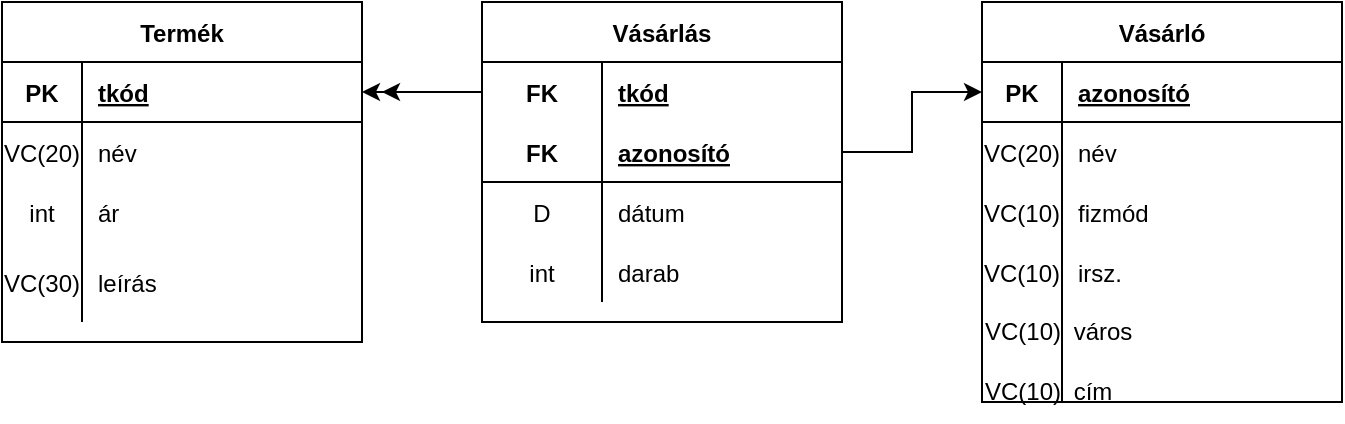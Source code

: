 <mxfile version="20.4.0" type="github" pages="5">
  <diagram id="xAsRZaQODRnigNX9jTw-" name="EZ3YRC_5.1">
    <mxGraphModel dx="482" dy="784" grid="1" gridSize="10" guides="1" tooltips="1" connect="1" arrows="1" fold="1" page="1" pageScale="1" pageWidth="827" pageHeight="1169" math="0" shadow="0">
      <root>
        <mxCell id="0" />
        <mxCell id="1" parent="0" />
        <mxCell id="xQUSFSWIPuktTZf4VdCB-27" value="Termék" style="shape=table;startSize=30;container=1;collapsible=1;childLayout=tableLayout;fixedRows=1;rowLines=0;fontStyle=1;align=center;resizeLast=1;" parent="1" vertex="1">
          <mxGeometry x="70" y="450" width="180" height="170" as="geometry" />
        </mxCell>
        <mxCell id="xQUSFSWIPuktTZf4VdCB-28" value="" style="shape=tableRow;horizontal=0;startSize=0;swimlaneHead=0;swimlaneBody=0;fillColor=none;collapsible=0;dropTarget=0;points=[[0,0.5],[1,0.5]];portConstraint=eastwest;top=0;left=0;right=0;bottom=1;" parent="xQUSFSWIPuktTZf4VdCB-27" vertex="1">
          <mxGeometry y="30" width="180" height="30" as="geometry" />
        </mxCell>
        <mxCell id="xQUSFSWIPuktTZf4VdCB-29" value="PK" style="shape=partialRectangle;connectable=0;fillColor=none;top=0;left=0;bottom=0;right=0;fontStyle=1;overflow=hidden;" parent="xQUSFSWIPuktTZf4VdCB-28" vertex="1">
          <mxGeometry width="40" height="30" as="geometry">
            <mxRectangle width="40" height="30" as="alternateBounds" />
          </mxGeometry>
        </mxCell>
        <mxCell id="xQUSFSWIPuktTZf4VdCB-30" value="tkód" style="shape=partialRectangle;connectable=0;fillColor=none;top=0;left=0;bottom=0;right=0;align=left;spacingLeft=6;fontStyle=5;overflow=hidden;" parent="xQUSFSWIPuktTZf4VdCB-28" vertex="1">
          <mxGeometry x="40" width="140" height="30" as="geometry">
            <mxRectangle width="140" height="30" as="alternateBounds" />
          </mxGeometry>
        </mxCell>
        <mxCell id="xQUSFSWIPuktTZf4VdCB-31" value="" style="shape=tableRow;horizontal=0;startSize=0;swimlaneHead=0;swimlaneBody=0;fillColor=none;collapsible=0;dropTarget=0;points=[[0,0.5],[1,0.5]];portConstraint=eastwest;top=0;left=0;right=0;bottom=0;" parent="xQUSFSWIPuktTZf4VdCB-27" vertex="1">
          <mxGeometry y="60" width="180" height="30" as="geometry" />
        </mxCell>
        <mxCell id="xQUSFSWIPuktTZf4VdCB-32" value="VC(20)" style="shape=partialRectangle;connectable=0;fillColor=none;top=0;left=0;bottom=0;right=0;editable=1;overflow=hidden;" parent="xQUSFSWIPuktTZf4VdCB-31" vertex="1">
          <mxGeometry width="40" height="30" as="geometry">
            <mxRectangle width="40" height="30" as="alternateBounds" />
          </mxGeometry>
        </mxCell>
        <mxCell id="xQUSFSWIPuktTZf4VdCB-33" value="név" style="shape=partialRectangle;connectable=0;fillColor=none;top=0;left=0;bottom=0;right=0;align=left;spacingLeft=6;overflow=hidden;" parent="xQUSFSWIPuktTZf4VdCB-31" vertex="1">
          <mxGeometry x="40" width="140" height="30" as="geometry">
            <mxRectangle width="140" height="30" as="alternateBounds" />
          </mxGeometry>
        </mxCell>
        <mxCell id="xQUSFSWIPuktTZf4VdCB-34" value="" style="shape=tableRow;horizontal=0;startSize=0;swimlaneHead=0;swimlaneBody=0;fillColor=none;collapsible=0;dropTarget=0;points=[[0,0.5],[1,0.5]];portConstraint=eastwest;top=0;left=0;right=0;bottom=0;" parent="xQUSFSWIPuktTZf4VdCB-27" vertex="1">
          <mxGeometry y="90" width="180" height="30" as="geometry" />
        </mxCell>
        <mxCell id="xQUSFSWIPuktTZf4VdCB-35" value="int" style="shape=partialRectangle;connectable=0;fillColor=none;top=0;left=0;bottom=0;right=0;editable=1;overflow=hidden;" parent="xQUSFSWIPuktTZf4VdCB-34" vertex="1">
          <mxGeometry width="40" height="30" as="geometry">
            <mxRectangle width="40" height="30" as="alternateBounds" />
          </mxGeometry>
        </mxCell>
        <mxCell id="xQUSFSWIPuktTZf4VdCB-36" value="ár" style="shape=partialRectangle;connectable=0;fillColor=none;top=0;left=0;bottom=0;right=0;align=left;spacingLeft=6;overflow=hidden;" parent="xQUSFSWIPuktTZf4VdCB-34" vertex="1">
          <mxGeometry x="40" width="140" height="30" as="geometry">
            <mxRectangle width="140" height="30" as="alternateBounds" />
          </mxGeometry>
        </mxCell>
        <mxCell id="xQUSFSWIPuktTZf4VdCB-37" value="" style="shape=tableRow;horizontal=0;startSize=0;swimlaneHead=0;swimlaneBody=0;fillColor=none;collapsible=0;dropTarget=0;points=[[0,0.5],[1,0.5]];portConstraint=eastwest;top=0;left=0;right=0;bottom=0;" parent="xQUSFSWIPuktTZf4VdCB-27" vertex="1">
          <mxGeometry y="120" width="180" height="40" as="geometry" />
        </mxCell>
        <mxCell id="xQUSFSWIPuktTZf4VdCB-38" value="VC(30)" style="shape=partialRectangle;connectable=0;fillColor=none;top=0;left=0;bottom=0;right=0;editable=1;overflow=hidden;" parent="xQUSFSWIPuktTZf4VdCB-37" vertex="1">
          <mxGeometry width="40" height="40" as="geometry">
            <mxRectangle width="40" height="40" as="alternateBounds" />
          </mxGeometry>
        </mxCell>
        <mxCell id="xQUSFSWIPuktTZf4VdCB-39" value="leírás" style="shape=partialRectangle;connectable=0;fillColor=none;top=0;left=0;bottom=0;right=0;align=left;spacingLeft=6;overflow=hidden;" parent="xQUSFSWIPuktTZf4VdCB-37" vertex="1">
          <mxGeometry x="40" width="140" height="40" as="geometry">
            <mxRectangle width="140" height="40" as="alternateBounds" />
          </mxGeometry>
        </mxCell>
        <mxCell id="xQUSFSWIPuktTZf4VdCB-66" value="Vásárló" style="shape=table;startSize=30;container=1;collapsible=1;childLayout=tableLayout;fixedRows=1;rowLines=0;fontStyle=1;align=center;resizeLast=1;" parent="1" vertex="1">
          <mxGeometry x="560" y="450" width="180" height="200" as="geometry" />
        </mxCell>
        <mxCell id="xQUSFSWIPuktTZf4VdCB-67" value="" style="shape=tableRow;horizontal=0;startSize=0;swimlaneHead=0;swimlaneBody=0;fillColor=none;collapsible=0;dropTarget=0;points=[[0,0.5],[1,0.5]];portConstraint=eastwest;top=0;left=0;right=0;bottom=1;" parent="xQUSFSWIPuktTZf4VdCB-66" vertex="1">
          <mxGeometry y="30" width="180" height="30" as="geometry" />
        </mxCell>
        <mxCell id="xQUSFSWIPuktTZf4VdCB-68" value="PK" style="shape=partialRectangle;connectable=0;fillColor=none;top=0;left=0;bottom=0;right=0;fontStyle=1;overflow=hidden;" parent="xQUSFSWIPuktTZf4VdCB-67" vertex="1">
          <mxGeometry width="40" height="30" as="geometry">
            <mxRectangle width="40" height="30" as="alternateBounds" />
          </mxGeometry>
        </mxCell>
        <mxCell id="xQUSFSWIPuktTZf4VdCB-69" value="azonosító" style="shape=partialRectangle;connectable=0;fillColor=none;top=0;left=0;bottom=0;right=0;align=left;spacingLeft=6;fontStyle=5;overflow=hidden;" parent="xQUSFSWIPuktTZf4VdCB-67" vertex="1">
          <mxGeometry x="40" width="140" height="30" as="geometry">
            <mxRectangle width="140" height="30" as="alternateBounds" />
          </mxGeometry>
        </mxCell>
        <mxCell id="xQUSFSWIPuktTZf4VdCB-70" value="" style="shape=tableRow;horizontal=0;startSize=0;swimlaneHead=0;swimlaneBody=0;fillColor=none;collapsible=0;dropTarget=0;points=[[0,0.5],[1,0.5]];portConstraint=eastwest;top=0;left=0;right=0;bottom=0;" parent="xQUSFSWIPuktTZf4VdCB-66" vertex="1">
          <mxGeometry y="60" width="180" height="30" as="geometry" />
        </mxCell>
        <mxCell id="xQUSFSWIPuktTZf4VdCB-71" value="VC(20)" style="shape=partialRectangle;connectable=0;fillColor=none;top=0;left=0;bottom=0;right=0;editable=1;overflow=hidden;" parent="xQUSFSWIPuktTZf4VdCB-70" vertex="1">
          <mxGeometry width="40" height="30" as="geometry">
            <mxRectangle width="40" height="30" as="alternateBounds" />
          </mxGeometry>
        </mxCell>
        <mxCell id="xQUSFSWIPuktTZf4VdCB-72" value="név" style="shape=partialRectangle;connectable=0;fillColor=none;top=0;left=0;bottom=0;right=0;align=left;spacingLeft=6;overflow=hidden;" parent="xQUSFSWIPuktTZf4VdCB-70" vertex="1">
          <mxGeometry x="40" width="140" height="30" as="geometry">
            <mxRectangle width="140" height="30" as="alternateBounds" />
          </mxGeometry>
        </mxCell>
        <mxCell id="xQUSFSWIPuktTZf4VdCB-73" value="" style="shape=tableRow;horizontal=0;startSize=0;swimlaneHead=0;swimlaneBody=0;fillColor=none;collapsible=0;dropTarget=0;points=[[0,0.5],[1,0.5]];portConstraint=eastwest;top=0;left=0;right=0;bottom=0;" parent="xQUSFSWIPuktTZf4VdCB-66" vertex="1">
          <mxGeometry y="90" width="180" height="30" as="geometry" />
        </mxCell>
        <mxCell id="xQUSFSWIPuktTZf4VdCB-74" value="VC(10)" style="shape=partialRectangle;connectable=0;fillColor=none;top=0;left=0;bottom=0;right=0;editable=1;overflow=hidden;" parent="xQUSFSWIPuktTZf4VdCB-73" vertex="1">
          <mxGeometry width="40" height="30" as="geometry">
            <mxRectangle width="40" height="30" as="alternateBounds" />
          </mxGeometry>
        </mxCell>
        <mxCell id="xQUSFSWIPuktTZf4VdCB-75" value="fizmód" style="shape=partialRectangle;connectable=0;fillColor=none;top=0;left=0;bottom=0;right=0;align=left;spacingLeft=6;overflow=hidden;" parent="xQUSFSWIPuktTZf4VdCB-73" vertex="1">
          <mxGeometry x="40" width="140" height="30" as="geometry">
            <mxRectangle width="140" height="30" as="alternateBounds" />
          </mxGeometry>
        </mxCell>
        <mxCell id="xQUSFSWIPuktTZf4VdCB-76" value="" style="shape=tableRow;horizontal=0;startSize=0;swimlaneHead=0;swimlaneBody=0;fillColor=none;collapsible=0;dropTarget=0;points=[[0,0.5],[1,0.5]];portConstraint=eastwest;top=0;left=0;right=0;bottom=0;" parent="xQUSFSWIPuktTZf4VdCB-66" vertex="1">
          <mxGeometry y="120" width="180" height="30" as="geometry" />
        </mxCell>
        <mxCell id="xQUSFSWIPuktTZf4VdCB-77" value="VC(10)" style="shape=partialRectangle;connectable=0;fillColor=none;top=0;left=0;bottom=0;right=0;editable=1;overflow=hidden;" parent="xQUSFSWIPuktTZf4VdCB-76" vertex="1">
          <mxGeometry width="40" height="30" as="geometry">
            <mxRectangle width="40" height="30" as="alternateBounds" />
          </mxGeometry>
        </mxCell>
        <mxCell id="xQUSFSWIPuktTZf4VdCB-78" value="irsz." style="shape=partialRectangle;connectable=0;fillColor=none;top=0;left=0;bottom=0;right=0;align=left;spacingLeft=6;overflow=hidden;" parent="xQUSFSWIPuktTZf4VdCB-76" vertex="1">
          <mxGeometry x="40" width="140" height="30" as="geometry">
            <mxRectangle width="140" height="30" as="alternateBounds" />
          </mxGeometry>
        </mxCell>
        <mxCell id="xQUSFSWIPuktTZf4VdCB-79" value="város" style="text;html=1;align=center;verticalAlign=middle;resizable=0;points=[];autosize=1;strokeColor=none;fillColor=none;" parent="1" vertex="1">
          <mxGeometry x="595" y="600" width="50" height="30" as="geometry" />
        </mxCell>
        <mxCell id="xQUSFSWIPuktTZf4VdCB-80" value="cím" style="text;html=1;align=center;verticalAlign=middle;resizable=0;points=[];autosize=1;strokeColor=none;fillColor=none;" parent="1" vertex="1">
          <mxGeometry x="595" y="630" width="40" height="30" as="geometry" />
        </mxCell>
        <mxCell id="xQUSFSWIPuktTZf4VdCB-82" value="VC(10)" style="text;html=1;align=center;verticalAlign=middle;resizable=0;points=[];autosize=1;strokeColor=none;fillColor=none;" parent="1" vertex="1">
          <mxGeometry x="550" y="600" width="60" height="30" as="geometry" />
        </mxCell>
        <mxCell id="xQUSFSWIPuktTZf4VdCB-83" value="VC(10)" style="text;html=1;align=center;verticalAlign=middle;resizable=0;points=[];autosize=1;strokeColor=none;fillColor=none;" parent="1" vertex="1">
          <mxGeometry x="550" y="630" width="60" height="30" as="geometry" />
        </mxCell>
        <mxCell id="xQUSFSWIPuktTZf4VdCB-98" value="Vásárlás" style="shape=table;startSize=30;container=1;collapsible=1;childLayout=tableLayout;fixedRows=1;rowLines=0;fontStyle=1;align=center;resizeLast=1;" parent="1" vertex="1">
          <mxGeometry x="310" y="450" width="180" height="160" as="geometry" />
        </mxCell>
        <mxCell id="xQUSFSWIPuktTZf4VdCB-99" value="" style="shape=tableRow;horizontal=0;startSize=0;swimlaneHead=0;swimlaneBody=0;fillColor=none;collapsible=0;dropTarget=0;points=[[0,0.5],[1,0.5]];portConstraint=eastwest;top=0;left=0;right=0;bottom=0;" parent="xQUSFSWIPuktTZf4VdCB-98" vertex="1">
          <mxGeometry y="30" width="180" height="30" as="geometry" />
        </mxCell>
        <mxCell id="xQUSFSWIPuktTZf4VdCB-100" value="FK" style="shape=partialRectangle;connectable=0;fillColor=none;top=0;left=0;bottom=0;right=0;fontStyle=1;overflow=hidden;" parent="xQUSFSWIPuktTZf4VdCB-99" vertex="1">
          <mxGeometry width="60" height="30" as="geometry">
            <mxRectangle width="60" height="30" as="alternateBounds" />
          </mxGeometry>
        </mxCell>
        <mxCell id="xQUSFSWIPuktTZf4VdCB-101" value="tkód" style="shape=partialRectangle;connectable=0;fillColor=none;top=0;left=0;bottom=0;right=0;align=left;spacingLeft=6;fontStyle=5;overflow=hidden;" parent="xQUSFSWIPuktTZf4VdCB-99" vertex="1">
          <mxGeometry x="60" width="120" height="30" as="geometry">
            <mxRectangle width="120" height="30" as="alternateBounds" />
          </mxGeometry>
        </mxCell>
        <mxCell id="xQUSFSWIPuktTZf4VdCB-102" value="" style="shape=tableRow;horizontal=0;startSize=0;swimlaneHead=0;swimlaneBody=0;fillColor=none;collapsible=0;dropTarget=0;points=[[0,0.5],[1,0.5]];portConstraint=eastwest;top=0;left=0;right=0;bottom=1;" parent="xQUSFSWIPuktTZf4VdCB-98" vertex="1">
          <mxGeometry y="60" width="180" height="30" as="geometry" />
        </mxCell>
        <mxCell id="xQUSFSWIPuktTZf4VdCB-103" value="FK" style="shape=partialRectangle;connectable=0;fillColor=none;top=0;left=0;bottom=0;right=0;fontStyle=1;overflow=hidden;" parent="xQUSFSWIPuktTZf4VdCB-102" vertex="1">
          <mxGeometry width="60" height="30" as="geometry">
            <mxRectangle width="60" height="30" as="alternateBounds" />
          </mxGeometry>
        </mxCell>
        <mxCell id="xQUSFSWIPuktTZf4VdCB-104" value="azonosító" style="shape=partialRectangle;connectable=0;fillColor=none;top=0;left=0;bottom=0;right=0;align=left;spacingLeft=6;fontStyle=5;overflow=hidden;" parent="xQUSFSWIPuktTZf4VdCB-102" vertex="1">
          <mxGeometry x="60" width="120" height="30" as="geometry">
            <mxRectangle width="120" height="30" as="alternateBounds" />
          </mxGeometry>
        </mxCell>
        <mxCell id="xQUSFSWIPuktTZf4VdCB-105" value="" style="shape=tableRow;horizontal=0;startSize=0;swimlaneHead=0;swimlaneBody=0;fillColor=none;collapsible=0;dropTarget=0;points=[[0,0.5],[1,0.5]];portConstraint=eastwest;top=0;left=0;right=0;bottom=0;" parent="xQUSFSWIPuktTZf4VdCB-98" vertex="1">
          <mxGeometry y="90" width="180" height="30" as="geometry" />
        </mxCell>
        <mxCell id="xQUSFSWIPuktTZf4VdCB-106" value="D" style="shape=partialRectangle;connectable=0;fillColor=none;top=0;left=0;bottom=0;right=0;editable=1;overflow=hidden;" parent="xQUSFSWIPuktTZf4VdCB-105" vertex="1">
          <mxGeometry width="60" height="30" as="geometry">
            <mxRectangle width="60" height="30" as="alternateBounds" />
          </mxGeometry>
        </mxCell>
        <mxCell id="xQUSFSWIPuktTZf4VdCB-107" value="dátum" style="shape=partialRectangle;connectable=0;fillColor=none;top=0;left=0;bottom=0;right=0;align=left;spacingLeft=6;overflow=hidden;" parent="xQUSFSWIPuktTZf4VdCB-105" vertex="1">
          <mxGeometry x="60" width="120" height="30" as="geometry">
            <mxRectangle width="120" height="30" as="alternateBounds" />
          </mxGeometry>
        </mxCell>
        <mxCell id="xQUSFSWIPuktTZf4VdCB-108" value="" style="shape=tableRow;horizontal=0;startSize=0;swimlaneHead=0;swimlaneBody=0;fillColor=none;collapsible=0;dropTarget=0;points=[[0,0.5],[1,0.5]];portConstraint=eastwest;top=0;left=0;right=0;bottom=0;" parent="xQUSFSWIPuktTZf4VdCB-98" vertex="1">
          <mxGeometry y="120" width="180" height="30" as="geometry" />
        </mxCell>
        <mxCell id="xQUSFSWIPuktTZf4VdCB-109" value="int" style="shape=partialRectangle;connectable=0;fillColor=none;top=0;left=0;bottom=0;right=0;editable=1;overflow=hidden;" parent="xQUSFSWIPuktTZf4VdCB-108" vertex="1">
          <mxGeometry width="60" height="30" as="geometry">
            <mxRectangle width="60" height="30" as="alternateBounds" />
          </mxGeometry>
        </mxCell>
        <mxCell id="xQUSFSWIPuktTZf4VdCB-110" value="darab" style="shape=partialRectangle;connectable=0;fillColor=none;top=0;left=0;bottom=0;right=0;align=left;spacingLeft=6;overflow=hidden;" parent="xQUSFSWIPuktTZf4VdCB-108" vertex="1">
          <mxGeometry x="60" width="120" height="30" as="geometry">
            <mxRectangle width="120" height="30" as="alternateBounds" />
          </mxGeometry>
        </mxCell>
        <mxCell id="zwClM0aaKKSGE9pvOytR-1" value="" style="endArrow=none;html=1;rounded=0;" edge="1" parent="1">
          <mxGeometry width="50" height="50" relative="1" as="geometry">
            <mxPoint x="600" y="650" as="sourcePoint" />
            <mxPoint x="600" y="590" as="targetPoint" />
          </mxGeometry>
        </mxCell>
        <mxCell id="zwClM0aaKKSGE9pvOytR-2" style="edgeStyle=orthogonalEdgeStyle;rounded=0;orthogonalLoop=1;jettySize=auto;html=1;exitX=0;exitY=0.5;exitDx=0;exitDy=0;entryX=1;entryY=0.5;entryDx=0;entryDy=0;" edge="1" parent="1" source="xQUSFSWIPuktTZf4VdCB-99" target="xQUSFSWIPuktTZf4VdCB-28">
          <mxGeometry relative="1" as="geometry" />
        </mxCell>
        <mxCell id="zwClM0aaKKSGE9pvOytR-3" style="edgeStyle=orthogonalEdgeStyle;rounded=0;orthogonalLoop=1;jettySize=auto;html=1;exitX=1;exitY=0.5;exitDx=0;exitDy=0;entryX=0;entryY=0.5;entryDx=0;entryDy=0;" edge="1" parent="1" source="xQUSFSWIPuktTZf4VdCB-102" target="xQUSFSWIPuktTZf4VdCB-67">
          <mxGeometry relative="1" as="geometry" />
        </mxCell>
        <mxCell id="zwClM0aaKKSGE9pvOytR-4" value="" style="endArrow=classic;html=1;rounded=0;exitX=0;exitY=0.5;exitDx=0;exitDy=0;" edge="1" parent="1" source="xQUSFSWIPuktTZf4VdCB-99">
          <mxGeometry width="50" height="50" relative="1" as="geometry">
            <mxPoint x="540" y="770" as="sourcePoint" />
            <mxPoint x="260" y="495" as="targetPoint" />
          </mxGeometry>
        </mxCell>
      </root>
    </mxGraphModel>
  </diagram>
  <diagram id="gy24FP46Wij0Ixex_NaW" name="EZ3YRC_5.2(ER)">
    <mxGraphModel dx="1309" dy="784" grid="1" gridSize="10" guides="1" tooltips="1" connect="1" arrows="1" fold="1" page="1" pageScale="1" pageWidth="827" pageHeight="1169" math="0" shadow="0">
      <root>
        <mxCell id="0" />
        <mxCell id="1" parent="0" />
        <mxCell id="rxUbHm6eQf-ReFnc5V-f-96" value="" style="ellipse;whiteSpace=wrap;html=1;" vertex="1" parent="1">
          <mxGeometry x="1025" y="305" width="100" height="70" as="geometry" />
        </mxCell>
        <mxCell id="rxUbHm6eQf-ReFnc5V-f-1" value="Garage" style="rounded=0;whiteSpace=wrap;html=1;" vertex="1" parent="1">
          <mxGeometry x="80" y="190" width="120" height="60" as="geometry" />
        </mxCell>
        <mxCell id="rxUbHm6eQf-ReFnc5V-f-2" value="Vehicle" style="rounded=0;whiteSpace=wrap;html=1;" vertex="1" parent="1">
          <mxGeometry x="530" y="190" width="120" height="60" as="geometry" />
        </mxCell>
        <mxCell id="rxUbHm6eQf-ReFnc5V-f-3" value="Town" style="rounded=0;whiteSpace=wrap;html=1;" vertex="1" parent="1">
          <mxGeometry x="80" y="450" width="120" height="60" as="geometry" />
        </mxCell>
        <mxCell id="rxUbHm6eQf-ReFnc5V-f-4" value="Stage" style="rounded=0;whiteSpace=wrap;html=1;" vertex="1" parent="1">
          <mxGeometry x="530" y="450" width="120" height="60" as="geometry" />
        </mxCell>
        <mxCell id="rxUbHm6eQf-ReFnc5V-f-5" value="Driver" style="rounded=0;whiteSpace=wrap;html=1;" vertex="1" parent="1">
          <mxGeometry x="530" y="660" width="120" height="60" as="geometry" />
        </mxCell>
        <mxCell id="rxUbHm6eQf-ReFnc5V-f-6" value="Route" style="rounded=0;whiteSpace=wrap;html=1;" vertex="1" parent="1">
          <mxGeometry x="860" y="190" width="120" height="60" as="geometry" />
        </mxCell>
        <mxCell id="rxUbHm6eQf-ReFnc5V-f-7" value="&lt;u&gt;garage_id&lt;/u&gt;" style="ellipse;whiteSpace=wrap;html=1;" vertex="1" parent="1">
          <mxGeometry x="-60" y="100" width="90" height="60" as="geometry" />
        </mxCell>
        <mxCell id="rxUbHm6eQf-ReFnc5V-f-8" value="garage_name" style="ellipse;whiteSpace=wrap;html=1;" vertex="1" parent="1">
          <mxGeometry x="40" y="100" width="90" height="60" as="geometry" />
        </mxCell>
        <mxCell id="rxUbHm6eQf-ReFnc5V-f-9" value="color" style="ellipse;whiteSpace=wrap;html=1;" vertex="1" parent="1">
          <mxGeometry x="140" y="100" width="90" height="60" as="geometry" />
        </mxCell>
        <mxCell id="rxUbHm6eQf-ReFnc5V-f-10" value="capacity" style="ellipse;whiteSpace=wrap;html=1;" vertex="1" parent="1">
          <mxGeometry x="245" y="100" width="90" height="60" as="geometry" />
        </mxCell>
        <mxCell id="rxUbHm6eQf-ReFnc5V-f-11" value="" style="endArrow=none;html=1;rounded=0;entryX=0.5;entryY=1;entryDx=0;entryDy=0;exitX=0.5;exitY=0;exitDx=0;exitDy=0;" edge="1" parent="1" source="rxUbHm6eQf-ReFnc5V-f-1" target="rxUbHm6eQf-ReFnc5V-f-7">
          <mxGeometry width="50" height="50" relative="1" as="geometry">
            <mxPoint x="180" y="430" as="sourcePoint" />
            <mxPoint x="230" y="380" as="targetPoint" />
          </mxGeometry>
        </mxCell>
        <mxCell id="rxUbHm6eQf-ReFnc5V-f-12" value="" style="endArrow=none;html=1;rounded=0;entryX=0.5;entryY=1;entryDx=0;entryDy=0;" edge="1" parent="1" target="rxUbHm6eQf-ReFnc5V-f-8">
          <mxGeometry width="50" height="50" relative="1" as="geometry">
            <mxPoint x="140" y="190" as="sourcePoint" />
            <mxPoint x="230" y="380" as="targetPoint" />
          </mxGeometry>
        </mxCell>
        <mxCell id="rxUbHm6eQf-ReFnc5V-f-13" value="" style="endArrow=none;html=1;rounded=0;entryX=0.5;entryY=1;entryDx=0;entryDy=0;exitX=0.5;exitY=0;exitDx=0;exitDy=0;" edge="1" parent="1" source="rxUbHm6eQf-ReFnc5V-f-1" target="rxUbHm6eQf-ReFnc5V-f-9">
          <mxGeometry width="50" height="50" relative="1" as="geometry">
            <mxPoint x="180" y="430" as="sourcePoint" />
            <mxPoint x="230" y="380" as="targetPoint" />
          </mxGeometry>
        </mxCell>
        <mxCell id="rxUbHm6eQf-ReFnc5V-f-14" value="" style="endArrow=none;html=1;rounded=0;entryX=0.5;entryY=1;entryDx=0;entryDy=0;" edge="1" parent="1" target="rxUbHm6eQf-ReFnc5V-f-10">
          <mxGeometry width="50" height="50" relative="1" as="geometry">
            <mxPoint x="140" y="190" as="sourcePoint" />
            <mxPoint x="230" y="380" as="targetPoint" />
          </mxGeometry>
        </mxCell>
        <mxCell id="rxUbHm6eQf-ReFnc5V-f-15" value="Is garaged" style="rhombus;whiteSpace=wrap;html=1;" vertex="1" parent="1">
          <mxGeometry x="330" y="190" width="70" height="60" as="geometry" />
        </mxCell>
        <mxCell id="rxUbHm6eQf-ReFnc5V-f-16" value="" style="endArrow=none;html=1;rounded=0;entryX=0;entryY=0.5;entryDx=0;entryDy=0;exitX=1;exitY=0.5;exitDx=0;exitDy=0;" edge="1" parent="1" source="rxUbHm6eQf-ReFnc5V-f-1" target="rxUbHm6eQf-ReFnc5V-f-15">
          <mxGeometry width="50" height="50" relative="1" as="geometry">
            <mxPoint x="330" y="430" as="sourcePoint" />
            <mxPoint x="380" y="380" as="targetPoint" />
          </mxGeometry>
        </mxCell>
        <mxCell id="rxUbHm6eQf-ReFnc5V-f-17" value="" style="endArrow=none;html=1;rounded=0;entryX=1;entryY=0.5;entryDx=0;entryDy=0;exitX=0;exitY=0.5;exitDx=0;exitDy=0;" edge="1" parent="1" source="rxUbHm6eQf-ReFnc5V-f-2" target="rxUbHm6eQf-ReFnc5V-f-15">
          <mxGeometry width="50" height="50" relative="1" as="geometry">
            <mxPoint x="330" y="430" as="sourcePoint" />
            <mxPoint x="380" y="380" as="targetPoint" />
          </mxGeometry>
        </mxCell>
        <mxCell id="rxUbHm6eQf-ReFnc5V-f-18" value="" style="endArrow=none;html=1;rounded=0;" edge="1" parent="1">
          <mxGeometry width="50" height="50" relative="1" as="geometry">
            <mxPoint x="210" y="230" as="sourcePoint" />
            <mxPoint x="210" y="210" as="targetPoint" />
          </mxGeometry>
        </mxCell>
        <mxCell id="rxUbHm6eQf-ReFnc5V-f-19" value="Is situated in" style="rhombus;whiteSpace=wrap;html=1;" vertex="1" parent="1">
          <mxGeometry x="105" y="310" width="70" height="60" as="geometry" />
        </mxCell>
        <mxCell id="rxUbHm6eQf-ReFnc5V-f-20" value="" style="endArrow=none;html=1;rounded=0;entryX=0.5;entryY=1;entryDx=0;entryDy=0;exitX=0.5;exitY=0;exitDx=0;exitDy=0;" edge="1" parent="1" source="rxUbHm6eQf-ReFnc5V-f-19" target="rxUbHm6eQf-ReFnc5V-f-1">
          <mxGeometry width="50" height="50" relative="1" as="geometry">
            <mxPoint x="290" y="430" as="sourcePoint" />
            <mxPoint x="340" y="380" as="targetPoint" />
          </mxGeometry>
        </mxCell>
        <mxCell id="rxUbHm6eQf-ReFnc5V-f-21" value="" style="endArrow=none;html=1;rounded=0;entryX=0.5;entryY=1;entryDx=0;entryDy=0;exitX=0.5;exitY=0;exitDx=0;exitDy=0;" edge="1" parent="1" source="rxUbHm6eQf-ReFnc5V-f-3" target="rxUbHm6eQf-ReFnc5V-f-19">
          <mxGeometry width="50" height="50" relative="1" as="geometry">
            <mxPoint x="290" y="430" as="sourcePoint" />
            <mxPoint x="340" y="380" as="targetPoint" />
          </mxGeometry>
        </mxCell>
        <mxCell id="rxUbHm6eQf-ReFnc5V-f-22" value="" style="endArrow=none;html=1;rounded=0;" edge="1" parent="1">
          <mxGeometry width="50" height="50" relative="1" as="geometry">
            <mxPoint x="150" y="260" as="sourcePoint" />
            <mxPoint x="130" y="260" as="targetPoint" />
          </mxGeometry>
        </mxCell>
        <mxCell id="rxUbHm6eQf-ReFnc5V-f-23" value="" style="endArrow=none;html=1;rounded=0;" edge="1" parent="1">
          <mxGeometry width="50" height="50" relative="1" as="geometry">
            <mxPoint x="130" y="440" as="sourcePoint" />
            <mxPoint x="150" y="440" as="targetPoint" />
          </mxGeometry>
        </mxCell>
        <mxCell id="rxUbHm6eQf-ReFnc5V-f-24" value="&lt;u&gt;town_id&lt;/u&gt;" style="ellipse;whiteSpace=wrap;html=1;" vertex="1" parent="1">
          <mxGeometry x="-60" y="350" width="90" height="60" as="geometry" />
        </mxCell>
        <mxCell id="rxUbHm6eQf-ReFnc5V-f-25" value="town_name" style="ellipse;whiteSpace=wrap;html=1;" vertex="1" parent="1">
          <mxGeometry x="-60" y="420" width="90" height="60" as="geometry" />
        </mxCell>
        <mxCell id="rxUbHm6eQf-ReFnc5V-f-26" value="street" style="ellipse;whiteSpace=wrap;html=1;" vertex="1" parent="1">
          <mxGeometry x="-60" y="490" width="90" height="60" as="geometry" />
        </mxCell>
        <mxCell id="rxUbHm6eQf-ReFnc5V-f-27" value="railway_station_&lt;br&gt;name" style="ellipse;whiteSpace=wrap;html=1;" vertex="1" parent="1">
          <mxGeometry x="-60" y="560" width="90" height="60" as="geometry" />
        </mxCell>
        <mxCell id="rxUbHm6eQf-ReFnc5V-f-28" value="" style="endArrow=none;html=1;rounded=0;exitX=1;exitY=0.5;exitDx=0;exitDy=0;entryX=0;entryY=0.5;entryDx=0;entryDy=0;" edge="1" parent="1" source="rxUbHm6eQf-ReFnc5V-f-24" target="rxUbHm6eQf-ReFnc5V-f-3">
          <mxGeometry width="50" height="50" relative="1" as="geometry">
            <mxPoint x="80" y="420" as="sourcePoint" />
            <mxPoint x="130" y="370" as="targetPoint" />
          </mxGeometry>
        </mxCell>
        <mxCell id="rxUbHm6eQf-ReFnc5V-f-29" value="" style="endArrow=none;html=1;rounded=0;exitX=1;exitY=0.5;exitDx=0;exitDy=0;entryX=0;entryY=0.5;entryDx=0;entryDy=0;" edge="1" parent="1" source="rxUbHm6eQf-ReFnc5V-f-25" target="rxUbHm6eQf-ReFnc5V-f-3">
          <mxGeometry width="50" height="50" relative="1" as="geometry">
            <mxPoint x="80" y="420" as="sourcePoint" />
            <mxPoint x="130" y="370" as="targetPoint" />
          </mxGeometry>
        </mxCell>
        <mxCell id="rxUbHm6eQf-ReFnc5V-f-30" value="" style="endArrow=none;html=1;rounded=0;exitX=1;exitY=0.5;exitDx=0;exitDy=0;" edge="1" parent="1" source="rxUbHm6eQf-ReFnc5V-f-26">
          <mxGeometry width="50" height="50" relative="1" as="geometry">
            <mxPoint x="80" y="420" as="sourcePoint" />
            <mxPoint x="80" y="480" as="targetPoint" />
          </mxGeometry>
        </mxCell>
        <mxCell id="rxUbHm6eQf-ReFnc5V-f-31" value="" style="endArrow=none;html=1;rounded=0;exitX=1;exitY=0.5;exitDx=0;exitDy=0;" edge="1" parent="1" source="rxUbHm6eQf-ReFnc5V-f-27">
          <mxGeometry width="50" height="50" relative="1" as="geometry">
            <mxPoint x="80" y="420" as="sourcePoint" />
            <mxPoint x="80" y="480" as="targetPoint" />
          </mxGeometry>
        </mxCell>
        <mxCell id="rxUbHm6eQf-ReFnc5V-f-33" value="Passed through" style="rhombus;whiteSpace=wrap;html=1;" vertex="1" parent="1">
          <mxGeometry x="330" y="450" width="70" height="60" as="geometry" />
        </mxCell>
        <mxCell id="rxUbHm6eQf-ReFnc5V-f-34" value="" style="endArrow=none;html=1;rounded=0;exitX=1;exitY=0.5;exitDx=0;exitDy=0;entryX=0;entryY=0.5;entryDx=0;entryDy=0;" edge="1" parent="1" source="rxUbHm6eQf-ReFnc5V-f-3" target="rxUbHm6eQf-ReFnc5V-f-33">
          <mxGeometry width="50" height="50" relative="1" as="geometry">
            <mxPoint x="380" y="410" as="sourcePoint" />
            <mxPoint x="430" y="360" as="targetPoint" />
          </mxGeometry>
        </mxCell>
        <mxCell id="rxUbHm6eQf-ReFnc5V-f-35" value="" style="endArrow=none;html=1;rounded=0;exitX=1;exitY=0.25;exitDx=0;exitDy=0;" edge="1" parent="1" source="rxUbHm6eQf-ReFnc5V-f-3">
          <mxGeometry width="50" height="50" relative="1" as="geometry">
            <mxPoint x="380" y="410" as="sourcePoint" />
            <mxPoint x="210" y="480" as="targetPoint" />
          </mxGeometry>
        </mxCell>
        <mxCell id="rxUbHm6eQf-ReFnc5V-f-36" value="" style="endArrow=none;html=1;rounded=0;exitX=1;exitY=0.75;exitDx=0;exitDy=0;" edge="1" parent="1" source="rxUbHm6eQf-ReFnc5V-f-3">
          <mxGeometry width="50" height="50" relative="1" as="geometry">
            <mxPoint x="380" y="410" as="sourcePoint" />
            <mxPoint x="210" y="480" as="targetPoint" />
          </mxGeometry>
        </mxCell>
        <mxCell id="rxUbHm6eQf-ReFnc5V-f-37" value="time" style="ellipse;whiteSpace=wrap;html=1;" vertex="1" parent="1">
          <mxGeometry x="320" y="550" width="90" height="60" as="geometry" />
        </mxCell>
        <mxCell id="rxUbHm6eQf-ReFnc5V-f-38" value="" style="endArrow=none;html=1;rounded=0;exitX=0.5;exitY=0;exitDx=0;exitDy=0;entryX=0.5;entryY=1;entryDx=0;entryDy=0;" edge="1" parent="1" source="rxUbHm6eQf-ReFnc5V-f-37" target="rxUbHm6eQf-ReFnc5V-f-33">
          <mxGeometry width="50" height="50" relative="1" as="geometry">
            <mxPoint x="380" y="410" as="sourcePoint" />
            <mxPoint x="430" y="360" as="targetPoint" />
          </mxGeometry>
        </mxCell>
        <mxCell id="rxUbHm6eQf-ReFnc5V-f-39" value="" style="endArrow=none;html=1;rounded=0;exitX=1;exitY=0.5;exitDx=0;exitDy=0;entryX=0;entryY=0.5;entryDx=0;entryDy=0;" edge="1" parent="1" source="rxUbHm6eQf-ReFnc5V-f-33" target="rxUbHm6eQf-ReFnc5V-f-4">
          <mxGeometry width="50" height="50" relative="1" as="geometry">
            <mxPoint x="380" y="410" as="sourcePoint" />
            <mxPoint x="430" y="360" as="targetPoint" />
          </mxGeometry>
        </mxCell>
        <mxCell id="rxUbHm6eQf-ReFnc5V-f-40" value="" style="endArrow=none;html=1;rounded=0;entryX=0;entryY=0.25;entryDx=0;entryDy=0;" edge="1" parent="1" target="rxUbHm6eQf-ReFnc5V-f-4">
          <mxGeometry width="50" height="50" relative="1" as="geometry">
            <mxPoint x="510" y="480" as="sourcePoint" />
            <mxPoint x="670" y="360" as="targetPoint" />
          </mxGeometry>
        </mxCell>
        <mxCell id="rxUbHm6eQf-ReFnc5V-f-41" value="" style="endArrow=none;html=1;rounded=0;exitX=0;exitY=0.75;exitDx=0;exitDy=0;" edge="1" parent="1" source="rxUbHm6eQf-ReFnc5V-f-4">
          <mxGeometry width="50" height="50" relative="1" as="geometry">
            <mxPoint x="620" y="410" as="sourcePoint" />
            <mxPoint x="510" y="480" as="targetPoint" />
          </mxGeometry>
        </mxCell>
        <mxCell id="rxUbHm6eQf-ReFnc5V-f-42" value="&lt;u&gt;stage_id&lt;/u&gt;" style="ellipse;whiteSpace=wrap;html=1;" vertex="1" parent="1">
          <mxGeometry x="414" y="350" width="90" height="60" as="geometry" />
        </mxCell>
        <mxCell id="rxUbHm6eQf-ReFnc5V-f-43" value="number_in_town" style="ellipse;whiteSpace=wrap;html=1;" vertex="1" parent="1">
          <mxGeometry x="520" y="350" width="90" height="60" as="geometry" />
        </mxCell>
        <mxCell id="rxUbHm6eQf-ReFnc5V-f-44" value="color" style="ellipse;whiteSpace=wrap;html=1;" vertex="1" parent="1">
          <mxGeometry x="630" y="350" width="90" height="60" as="geometry" />
        </mxCell>
        <mxCell id="rxUbHm6eQf-ReFnc5V-f-45" value="number_of_stairs" style="ellipse;whiteSpace=wrap;html=1;" vertex="1" parent="1">
          <mxGeometry x="740" y="350" width="90" height="60" as="geometry" />
        </mxCell>
        <mxCell id="rxUbHm6eQf-ReFnc5V-f-46" value="" style="endArrow=none;html=1;rounded=0;exitX=0.5;exitY=1;exitDx=0;exitDy=0;entryX=0.5;entryY=0;entryDx=0;entryDy=0;" edge="1" parent="1" source="rxUbHm6eQf-ReFnc5V-f-42" target="rxUbHm6eQf-ReFnc5V-f-4">
          <mxGeometry width="50" height="50" relative="1" as="geometry">
            <mxPoint x="560" y="410" as="sourcePoint" />
            <mxPoint x="610" y="360" as="targetPoint" />
          </mxGeometry>
        </mxCell>
        <mxCell id="rxUbHm6eQf-ReFnc5V-f-47" value="" style="endArrow=none;html=1;rounded=0;entryX=0.5;entryY=0;entryDx=0;entryDy=0;" edge="1" parent="1" target="rxUbHm6eQf-ReFnc5V-f-4">
          <mxGeometry width="50" height="50" relative="1" as="geometry">
            <mxPoint x="560" y="410" as="sourcePoint" />
            <mxPoint x="610" y="360" as="targetPoint" />
          </mxGeometry>
        </mxCell>
        <mxCell id="rxUbHm6eQf-ReFnc5V-f-48" value="" style="endArrow=none;html=1;rounded=0;entryX=0.5;entryY=1;entryDx=0;entryDy=0;" edge="1" parent="1" target="rxUbHm6eQf-ReFnc5V-f-44">
          <mxGeometry width="50" height="50" relative="1" as="geometry">
            <mxPoint x="590" y="450" as="sourcePoint" />
            <mxPoint x="610" y="360" as="targetPoint" />
          </mxGeometry>
        </mxCell>
        <mxCell id="rxUbHm6eQf-ReFnc5V-f-49" value="" style="endArrow=none;html=1;rounded=0;entryX=0.5;entryY=1;entryDx=0;entryDy=0;" edge="1" parent="1" target="rxUbHm6eQf-ReFnc5V-f-45">
          <mxGeometry width="50" height="50" relative="1" as="geometry">
            <mxPoint x="590" y="450" as="sourcePoint" />
            <mxPoint x="610" y="360" as="targetPoint" />
          </mxGeometry>
        </mxCell>
        <mxCell id="rxUbHm6eQf-ReFnc5V-f-50" value="Is allocated" style="rhombus;whiteSpace=wrap;html=1;" vertex="1" parent="1">
          <mxGeometry x="555" y="550" width="70" height="60" as="geometry" />
        </mxCell>
        <mxCell id="rxUbHm6eQf-ReFnc5V-f-51" value="" style="endArrow=none;html=1;rounded=0;exitX=0.5;exitY=0;exitDx=0;exitDy=0;entryX=0.5;entryY=1;entryDx=0;entryDy=0;" edge="1" parent="1" source="rxUbHm6eQf-ReFnc5V-f-50" target="rxUbHm6eQf-ReFnc5V-f-4">
          <mxGeometry width="50" height="50" relative="1" as="geometry">
            <mxPoint x="560" y="420" as="sourcePoint" />
            <mxPoint x="610" y="370" as="targetPoint" />
          </mxGeometry>
        </mxCell>
        <mxCell id="rxUbHm6eQf-ReFnc5V-f-52" value="" style="endArrow=none;html=1;rounded=0;exitX=0.5;exitY=0;exitDx=0;exitDy=0;entryX=0.5;entryY=1;entryDx=0;entryDy=0;" edge="1" parent="1" source="rxUbHm6eQf-ReFnc5V-f-5" target="rxUbHm6eQf-ReFnc5V-f-50">
          <mxGeometry width="50" height="50" relative="1" as="geometry">
            <mxPoint x="560" y="420" as="sourcePoint" />
            <mxPoint x="610" y="370" as="targetPoint" />
          </mxGeometry>
        </mxCell>
        <mxCell id="rxUbHm6eQf-ReFnc5V-f-53" value="" style="endArrow=none;html=1;rounded=0;" edge="1" parent="1">
          <mxGeometry width="50" height="50" relative="1" as="geometry">
            <mxPoint x="580" y="520" as="sourcePoint" />
            <mxPoint x="600" y="520" as="targetPoint" />
          </mxGeometry>
        </mxCell>
        <mxCell id="rxUbHm6eQf-ReFnc5V-f-54" value="" style="endArrow=none;html=1;rounded=0;exitX=0.383;exitY=0;exitDx=0;exitDy=0;exitPerimeter=0;" edge="1" parent="1" source="rxUbHm6eQf-ReFnc5V-f-5">
          <mxGeometry width="50" height="50" relative="1" as="geometry">
            <mxPoint x="560" y="420" as="sourcePoint" />
            <mxPoint x="590" y="640" as="targetPoint" />
          </mxGeometry>
        </mxCell>
        <mxCell id="rxUbHm6eQf-ReFnc5V-f-55" value="" style="endArrow=none;html=1;rounded=0;" edge="1" parent="1">
          <mxGeometry width="50" height="50" relative="1" as="geometry">
            <mxPoint x="600" y="660" as="sourcePoint" />
            <mxPoint x="590" y="640" as="targetPoint" />
          </mxGeometry>
        </mxCell>
        <mxCell id="rxUbHm6eQf-ReFnc5V-f-56" value="&lt;u&gt;driver_id&lt;/u&gt;" style="ellipse;whiteSpace=wrap;html=1;" vertex="1" parent="1">
          <mxGeometry x="368.5" y="760" width="90" height="60" as="geometry" />
        </mxCell>
        <mxCell id="rxUbHm6eQf-ReFnc5V-f-57" value="( names )" style="ellipse;whiteSpace=wrap;html=1;" vertex="1" parent="1">
          <mxGeometry x="470" y="760" width="90" height="60" as="geometry" />
        </mxCell>
        <mxCell id="rxUbHm6eQf-ReFnc5V-f-58" value="sex" style="ellipse;whiteSpace=wrap;html=1;" vertex="1" parent="1">
          <mxGeometry x="570" y="760" width="90" height="60" as="geometry" />
        </mxCell>
        <mxCell id="rxUbHm6eQf-ReFnc5V-f-59" value="birth_date" style="ellipse;whiteSpace=wrap;html=1;" vertex="1" parent="1">
          <mxGeometry x="670" y="760" width="90" height="60" as="geometry" />
        </mxCell>
        <mxCell id="rxUbHm6eQf-ReFnc5V-f-60" value="first_name" style="ellipse;whiteSpace=wrap;html=1;" vertex="1" parent="1">
          <mxGeometry x="414" y="860" width="90" height="60" as="geometry" />
        </mxCell>
        <mxCell id="rxUbHm6eQf-ReFnc5V-f-61" value="last_name" style="ellipse;whiteSpace=wrap;html=1;" vertex="1" parent="1">
          <mxGeometry x="520" y="860" width="90" height="60" as="geometry" />
        </mxCell>
        <mxCell id="rxUbHm6eQf-ReFnc5V-f-62" value="" style="endArrow=none;html=1;rounded=0;exitX=0.5;exitY=0;exitDx=0;exitDy=0;entryX=0.5;entryY=1;entryDx=0;entryDy=0;" edge="1" parent="1" source="rxUbHm6eQf-ReFnc5V-f-56" target="rxUbHm6eQf-ReFnc5V-f-5">
          <mxGeometry width="50" height="50" relative="1" as="geometry">
            <mxPoint x="560" y="590" as="sourcePoint" />
            <mxPoint x="610" y="540" as="targetPoint" />
          </mxGeometry>
        </mxCell>
        <mxCell id="rxUbHm6eQf-ReFnc5V-f-63" value="" style="endArrow=none;html=1;rounded=0;exitX=0.5;exitY=0;exitDx=0;exitDy=0;entryX=0.5;entryY=1;entryDx=0;entryDy=0;" edge="1" parent="1" source="rxUbHm6eQf-ReFnc5V-f-57" target="rxUbHm6eQf-ReFnc5V-f-5">
          <mxGeometry width="50" height="50" relative="1" as="geometry">
            <mxPoint x="560" y="590" as="sourcePoint" />
            <mxPoint x="610" y="540" as="targetPoint" />
          </mxGeometry>
        </mxCell>
        <mxCell id="rxUbHm6eQf-ReFnc5V-f-64" value="" style="endArrow=none;html=1;rounded=0;exitX=0.5;exitY=0;exitDx=0;exitDy=0;entryX=0.5;entryY=1;entryDx=0;entryDy=0;" edge="1" parent="1" source="rxUbHm6eQf-ReFnc5V-f-58" target="rxUbHm6eQf-ReFnc5V-f-5">
          <mxGeometry width="50" height="50" relative="1" as="geometry">
            <mxPoint x="560" y="590" as="sourcePoint" />
            <mxPoint x="610" y="540" as="targetPoint" />
          </mxGeometry>
        </mxCell>
        <mxCell id="rxUbHm6eQf-ReFnc5V-f-65" value="" style="endArrow=none;html=1;rounded=0;exitX=0.5;exitY=0;exitDx=0;exitDy=0;entryX=0.5;entryY=1;entryDx=0;entryDy=0;" edge="1" parent="1" source="rxUbHm6eQf-ReFnc5V-f-59" target="rxUbHm6eQf-ReFnc5V-f-5">
          <mxGeometry width="50" height="50" relative="1" as="geometry">
            <mxPoint x="560" y="590" as="sourcePoint" />
            <mxPoint x="610" y="540" as="targetPoint" />
          </mxGeometry>
        </mxCell>
        <mxCell id="rxUbHm6eQf-ReFnc5V-f-66" value="" style="endArrow=none;html=1;rounded=0;exitX=0.5;exitY=0;exitDx=0;exitDy=0;entryX=0.422;entryY=1.017;entryDx=0;entryDy=0;entryPerimeter=0;" edge="1" parent="1" source="rxUbHm6eQf-ReFnc5V-f-60" target="rxUbHm6eQf-ReFnc5V-f-57">
          <mxGeometry width="50" height="50" relative="1" as="geometry">
            <mxPoint x="560" y="590" as="sourcePoint" />
            <mxPoint x="610" y="540" as="targetPoint" />
          </mxGeometry>
        </mxCell>
        <mxCell id="rxUbHm6eQf-ReFnc5V-f-67" value="" style="endArrow=none;html=1;rounded=0;exitX=0.5;exitY=0;exitDx=0;exitDy=0;entryX=0.5;entryY=1;entryDx=0;entryDy=0;" edge="1" parent="1" source="rxUbHm6eQf-ReFnc5V-f-61" target="rxUbHm6eQf-ReFnc5V-f-57">
          <mxGeometry width="50" height="50" relative="1" as="geometry">
            <mxPoint x="560" y="590" as="sourcePoint" />
            <mxPoint x="610" y="540" as="targetPoint" />
          </mxGeometry>
        </mxCell>
        <mxCell id="rxUbHm6eQf-ReFnc5V-f-68" value="" style="endArrow=none;html=1;rounded=0;exitX=0;exitY=0.75;exitDx=0;exitDy=0;" edge="1" parent="1" source="rxUbHm6eQf-ReFnc5V-f-2">
          <mxGeometry width="50" height="50" relative="1" as="geometry">
            <mxPoint x="500" y="420" as="sourcePoint" />
            <mxPoint x="520" y="220" as="targetPoint" />
          </mxGeometry>
        </mxCell>
        <mxCell id="rxUbHm6eQf-ReFnc5V-f-69" value="" style="endArrow=none;html=1;rounded=0;entryX=0;entryY=0.25;entryDx=0;entryDy=0;" edge="1" parent="1" target="rxUbHm6eQf-ReFnc5V-f-2">
          <mxGeometry width="50" height="50" relative="1" as="geometry">
            <mxPoint x="520" y="220" as="sourcePoint" />
            <mxPoint x="550" y="370" as="targetPoint" />
          </mxGeometry>
        </mxCell>
        <mxCell id="rxUbHm6eQf-ReFnc5V-f-70" value="&lt;u&gt;vehicle_id&lt;/u&gt;" style="ellipse;whiteSpace=wrap;html=1;" vertex="1" parent="1">
          <mxGeometry x="414" y="100" width="90" height="60" as="geometry" />
        </mxCell>
        <mxCell id="rxUbHm6eQf-ReFnc5V-f-71" value="name" style="ellipse;whiteSpace=wrap;html=1;" vertex="1" parent="1">
          <mxGeometry x="520" y="100" width="90" height="60" as="geometry" />
        </mxCell>
        <mxCell id="rxUbHm6eQf-ReFnc5V-f-72" value="date_of_&lt;br&gt;manufacture" style="ellipse;whiteSpace=wrap;html=1;" vertex="1" parent="1">
          <mxGeometry x="620" y="100" width="90" height="60" as="geometry" />
        </mxCell>
        <mxCell id="rxUbHm6eQf-ReFnc5V-f-73" value="average_travel_&lt;br&gt;time" style="ellipse;whiteSpace=wrap;html=1;" vertex="1" parent="1">
          <mxGeometry x="720" y="100" width="90" height="60" as="geometry" />
        </mxCell>
        <mxCell id="rxUbHm6eQf-ReFnc5V-f-74" value="" style="endArrow=none;html=1;rounded=0;entryX=0.5;entryY=1;entryDx=0;entryDy=0;exitX=0.5;exitY=0;exitDx=0;exitDy=0;" edge="1" parent="1" source="rxUbHm6eQf-ReFnc5V-f-2" target="rxUbHm6eQf-ReFnc5V-f-70">
          <mxGeometry width="50" height="50" relative="1" as="geometry">
            <mxPoint x="550" y="410" as="sourcePoint" />
            <mxPoint x="600" y="360" as="targetPoint" />
          </mxGeometry>
        </mxCell>
        <mxCell id="rxUbHm6eQf-ReFnc5V-f-75" value="" style="endArrow=none;html=1;rounded=0;entryX=0.5;entryY=1;entryDx=0;entryDy=0;exitX=0.5;exitY=0;exitDx=0;exitDy=0;" edge="1" parent="1" source="rxUbHm6eQf-ReFnc5V-f-2" target="rxUbHm6eQf-ReFnc5V-f-71">
          <mxGeometry width="50" height="50" relative="1" as="geometry">
            <mxPoint x="550" y="410" as="sourcePoint" />
            <mxPoint x="600" y="360" as="targetPoint" />
          </mxGeometry>
        </mxCell>
        <mxCell id="rxUbHm6eQf-ReFnc5V-f-76" value="" style="endArrow=none;html=1;rounded=0;entryX=0.5;entryY=1;entryDx=0;entryDy=0;exitX=0.5;exitY=0;exitDx=0;exitDy=0;" edge="1" parent="1" source="rxUbHm6eQf-ReFnc5V-f-2" target="rxUbHm6eQf-ReFnc5V-f-72">
          <mxGeometry width="50" height="50" relative="1" as="geometry">
            <mxPoint x="550" y="410" as="sourcePoint" />
            <mxPoint x="600" y="360" as="targetPoint" />
          </mxGeometry>
        </mxCell>
        <mxCell id="rxUbHm6eQf-ReFnc5V-f-77" value="" style="endArrow=none;html=1;rounded=0;entryX=0.5;entryY=1;entryDx=0;entryDy=0;exitX=0.5;exitY=0;exitDx=0;exitDy=0;" edge="1" parent="1" source="rxUbHm6eQf-ReFnc5V-f-2" target="rxUbHm6eQf-ReFnc5V-f-73">
          <mxGeometry width="50" height="50" relative="1" as="geometry">
            <mxPoint x="550" y="410" as="sourcePoint" />
            <mxPoint x="600" y="360" as="targetPoint" />
          </mxGeometry>
        </mxCell>
        <mxCell id="rxUbHm6eQf-ReFnc5V-f-78" value="Is serviced by" style="rhombus;whiteSpace=wrap;html=1;" vertex="1" parent="1">
          <mxGeometry x="720" y="190" width="70" height="60" as="geometry" />
        </mxCell>
        <mxCell id="rxUbHm6eQf-ReFnc5V-f-79" value="" style="endArrow=none;html=1;rounded=0;entryX=0;entryY=0.5;entryDx=0;entryDy=0;exitX=1;exitY=0.5;exitDx=0;exitDy=0;" edge="1" parent="1" source="rxUbHm6eQf-ReFnc5V-f-2" target="rxUbHm6eQf-ReFnc5V-f-78">
          <mxGeometry width="50" height="50" relative="1" as="geometry">
            <mxPoint x="780" y="400" as="sourcePoint" />
            <mxPoint x="830" y="350" as="targetPoint" />
          </mxGeometry>
        </mxCell>
        <mxCell id="rxUbHm6eQf-ReFnc5V-f-80" value="" style="endArrow=none;html=1;rounded=0;exitX=1;exitY=0.75;exitDx=0;exitDy=0;" edge="1" parent="1" source="rxUbHm6eQf-ReFnc5V-f-2">
          <mxGeometry width="50" height="50" relative="1" as="geometry">
            <mxPoint x="780" y="400" as="sourcePoint" />
            <mxPoint x="670" y="220" as="targetPoint" />
          </mxGeometry>
        </mxCell>
        <mxCell id="rxUbHm6eQf-ReFnc5V-f-81" value="" style="endArrow=none;html=1;rounded=0;" edge="1" parent="1">
          <mxGeometry width="50" height="50" relative="1" as="geometry">
            <mxPoint x="670" y="220" as="sourcePoint" />
            <mxPoint x="650" y="210" as="targetPoint" />
          </mxGeometry>
        </mxCell>
        <mxCell id="rxUbHm6eQf-ReFnc5V-f-82" value="" style="endArrow=none;html=1;rounded=0;entryX=0;entryY=0.5;entryDx=0;entryDy=0;exitX=1;exitY=0.5;exitDx=0;exitDy=0;" edge="1" parent="1" source="rxUbHm6eQf-ReFnc5V-f-78" target="rxUbHm6eQf-ReFnc5V-f-6">
          <mxGeometry width="50" height="50" relative="1" as="geometry">
            <mxPoint x="780" y="400" as="sourcePoint" />
            <mxPoint x="830" y="350" as="targetPoint" />
          </mxGeometry>
        </mxCell>
        <mxCell id="rxUbHm6eQf-ReFnc5V-f-83" value="" style="endArrow=none;html=1;rounded=0;" edge="1" parent="1">
          <mxGeometry width="50" height="50" relative="1" as="geometry">
            <mxPoint x="840" y="230" as="sourcePoint" />
            <mxPoint x="840" y="210" as="targetPoint" />
          </mxGeometry>
        </mxCell>
        <mxCell id="rxUbHm6eQf-ReFnc5V-f-84" value="Has" style="rhombus;whiteSpace=wrap;html=1;" vertex="1" parent="1">
          <mxGeometry x="860" y="450" width="70" height="60" as="geometry" />
        </mxCell>
        <mxCell id="rxUbHm6eQf-ReFnc5V-f-85" value="" style="endArrow=none;html=1;rounded=0;exitX=1;exitY=0.5;exitDx=0;exitDy=0;entryX=0;entryY=0.5;entryDx=0;entryDy=0;" edge="1" parent="1" source="rxUbHm6eQf-ReFnc5V-f-4" target="rxUbHm6eQf-ReFnc5V-f-84">
          <mxGeometry width="50" height="50" relative="1" as="geometry">
            <mxPoint x="780" y="400" as="sourcePoint" />
            <mxPoint x="830" y="350" as="targetPoint" />
          </mxGeometry>
        </mxCell>
        <mxCell id="rxUbHm6eQf-ReFnc5V-f-86" value="" style="endArrow=none;html=1;rounded=0;exitX=1;exitY=0.25;exitDx=0;exitDy=0;" edge="1" parent="1" source="rxUbHm6eQf-ReFnc5V-f-4">
          <mxGeometry width="50" height="50" relative="1" as="geometry">
            <mxPoint x="780" y="400" as="sourcePoint" />
            <mxPoint x="670" y="480" as="targetPoint" />
          </mxGeometry>
        </mxCell>
        <mxCell id="rxUbHm6eQf-ReFnc5V-f-87" value="" style="endArrow=none;html=1;rounded=0;exitX=1;exitY=0.75;exitDx=0;exitDy=0;" edge="1" parent="1" source="rxUbHm6eQf-ReFnc5V-f-4">
          <mxGeometry width="50" height="50" relative="1" as="geometry">
            <mxPoint x="780" y="400" as="sourcePoint" />
            <mxPoint x="670" y="480" as="targetPoint" />
          </mxGeometry>
        </mxCell>
        <mxCell id="rxUbHm6eQf-ReFnc5V-f-88" value="" style="endArrow=none;html=1;rounded=0;exitX=1;exitY=0.5;exitDx=0;exitDy=0;" edge="1" parent="1" source="rxUbHm6eQf-ReFnc5V-f-84">
          <mxGeometry width="50" height="50" relative="1" as="geometry">
            <mxPoint x="780" y="400" as="sourcePoint" />
            <mxPoint x="930" y="250" as="targetPoint" />
          </mxGeometry>
        </mxCell>
        <mxCell id="rxUbHm6eQf-ReFnc5V-f-90" value="" style="endArrow=none;html=1;rounded=0;" edge="1" parent="1">
          <mxGeometry width="50" height="50" relative="1" as="geometry">
            <mxPoint x="920" y="260" as="sourcePoint" />
            <mxPoint x="940" y="260" as="targetPoint" />
          </mxGeometry>
        </mxCell>
        <mxCell id="rxUbHm6eQf-ReFnc5V-f-91" value="&lt;u&gt;route_id&lt;/u&gt;" style="ellipse;whiteSpace=wrap;html=1;" vertex="1" parent="1">
          <mxGeometry x="1030" y="100" width="90" height="60" as="geometry" />
        </mxCell>
        <mxCell id="rxUbHm6eQf-ReFnc5V-f-92" value="length" style="ellipse;whiteSpace=wrap;html=1;" vertex="1" parent="1">
          <mxGeometry x="1030" y="170" width="90" height="60" as="geometry" />
        </mxCell>
        <mxCell id="rxUbHm6eQf-ReFnc5V-f-93" value="number_of_stops" style="ellipse;whiteSpace=wrap;html=1;" vertex="1" parent="1">
          <mxGeometry x="1030" y="240" width="90" height="60" as="geometry" />
        </mxCell>
        <mxCell id="rxUbHm6eQf-ReFnc5V-f-94" value="name_of_stops" style="ellipse;whiteSpace=wrap;html=1;" vertex="1" parent="1">
          <mxGeometry x="1030" y="310" width="90" height="60" as="geometry" />
        </mxCell>
        <mxCell id="rxUbHm6eQf-ReFnc5V-f-95" value="route_name" style="ellipse;whiteSpace=wrap;html=1;" vertex="1" parent="1">
          <mxGeometry x="1030" y="380" width="90" height="60" as="geometry" />
        </mxCell>
        <mxCell id="rxUbHm6eQf-ReFnc5V-f-97" value="" style="endArrow=none;html=1;rounded=0;entryX=0;entryY=0.5;entryDx=0;entryDy=0;exitX=1;exitY=0.5;exitDx=0;exitDy=0;" edge="1" parent="1" source="rxUbHm6eQf-ReFnc5V-f-6" target="rxUbHm6eQf-ReFnc5V-f-91">
          <mxGeometry width="50" height="50" relative="1" as="geometry">
            <mxPoint x="890" y="410" as="sourcePoint" />
            <mxPoint x="940" y="360" as="targetPoint" />
          </mxGeometry>
        </mxCell>
        <mxCell id="rxUbHm6eQf-ReFnc5V-f-98" value="" style="endArrow=none;html=1;rounded=0;entryX=0;entryY=0.5;entryDx=0;entryDy=0;exitX=1;exitY=0.5;exitDx=0;exitDy=0;" edge="1" parent="1" source="rxUbHm6eQf-ReFnc5V-f-6" target="rxUbHm6eQf-ReFnc5V-f-92">
          <mxGeometry width="50" height="50" relative="1" as="geometry">
            <mxPoint x="890" y="410" as="sourcePoint" />
            <mxPoint x="940" y="360" as="targetPoint" />
          </mxGeometry>
        </mxCell>
        <mxCell id="rxUbHm6eQf-ReFnc5V-f-99" value="" style="endArrow=none;html=1;rounded=0;entryX=0;entryY=0.5;entryDx=0;entryDy=0;" edge="1" parent="1" target="rxUbHm6eQf-ReFnc5V-f-93">
          <mxGeometry width="50" height="50" relative="1" as="geometry">
            <mxPoint x="980" y="220" as="sourcePoint" />
            <mxPoint x="940" y="360" as="targetPoint" />
          </mxGeometry>
        </mxCell>
        <mxCell id="rxUbHm6eQf-ReFnc5V-f-100" value="" style="endArrow=none;html=1;rounded=0;entryX=0;entryY=0.5;entryDx=0;entryDy=0;" edge="1" parent="1" target="rxUbHm6eQf-ReFnc5V-f-96">
          <mxGeometry width="50" height="50" relative="1" as="geometry">
            <mxPoint x="980" y="220" as="sourcePoint" />
            <mxPoint x="940" y="360" as="targetPoint" />
          </mxGeometry>
        </mxCell>
        <mxCell id="rxUbHm6eQf-ReFnc5V-f-101" value="" style="endArrow=none;html=1;rounded=0;entryX=0;entryY=0.5;entryDx=0;entryDy=0;" edge="1" parent="1" target="rxUbHm6eQf-ReFnc5V-f-95">
          <mxGeometry width="50" height="50" relative="1" as="geometry">
            <mxPoint x="980" y="220" as="sourcePoint" />
            <mxPoint x="940" y="360" as="targetPoint" />
          </mxGeometry>
        </mxCell>
      </root>
    </mxGraphModel>
  </diagram>
  <diagram id="F_RFZeGT2FyKbJWp8CVe" name="EZ3YRC_5.2(M)">
    <mxGraphModel dx="482" dy="784" grid="1" gridSize="10" guides="1" tooltips="1" connect="1" arrows="1" fold="1" page="1" pageScale="1" pageWidth="827" pageHeight="1169" math="0" shadow="0">
      <root>
        <mxCell id="0" />
        <mxCell id="1" parent="0" />
        <mxCell id="EmOcguWdPW36yHp1zE5Z-1" value="Garage" style="swimlane;fontStyle=0;childLayout=stackLayout;horizontal=1;startSize=26;horizontalStack=0;resizeParent=1;resizeParentMax=0;resizeLast=0;collapsible=1;marginBottom=0;align=center;fontSize=14;" vertex="1" parent="1">
          <mxGeometry x="300" y="70" width="160" height="170" as="geometry" />
        </mxCell>
        <mxCell id="EmOcguWdPW36yHp1zE5Z-2" value="garage_id" style="text;strokeColor=none;fillColor=none;spacingLeft=4;spacingRight=4;overflow=hidden;rotatable=0;points=[[0,0.5],[1,0.5]];portConstraint=eastwest;fontSize=12;fontStyle=4" vertex="1" parent="EmOcguWdPW36yHp1zE5Z-1">
          <mxGeometry y="26" width="160" height="30" as="geometry" />
        </mxCell>
        <mxCell id="EmOcguWdPW36yHp1zE5Z-3" value="garage_name" style="text;strokeColor=none;fillColor=none;spacingLeft=4;spacingRight=4;overflow=hidden;rotatable=0;points=[[0,0.5],[1,0.5]];portConstraint=eastwest;fontSize=12;" vertex="1" parent="EmOcguWdPW36yHp1zE5Z-1">
          <mxGeometry y="56" width="160" height="30" as="geometry" />
        </mxCell>
        <mxCell id="EmOcguWdPW36yHp1zE5Z-4" value="color&#xa;&#xa;capacity&#xa;&#xa;town_id        (FK)" style="text;strokeColor=none;fillColor=none;spacingLeft=4;spacingRight=4;overflow=hidden;rotatable=0;points=[[0,0.5],[1,0.5]];portConstraint=eastwest;fontSize=12;" vertex="1" parent="EmOcguWdPW36yHp1zE5Z-1">
          <mxGeometry y="86" width="160" height="84" as="geometry" />
        </mxCell>
        <mxCell id="EmOcguWdPW36yHp1zE5Z-5" value="Vehicle" style="swimlane;fontStyle=0;childLayout=stackLayout;horizontal=1;startSize=26;horizontalStack=0;resizeParent=1;resizeParentMax=0;resizeLast=0;collapsible=1;marginBottom=0;align=center;fontSize=14;" vertex="1" parent="1">
          <mxGeometry x="560" y="80" width="160" height="200" as="geometry" />
        </mxCell>
        <mxCell id="EmOcguWdPW36yHp1zE5Z-6" value="vehicle_id" style="text;strokeColor=none;fillColor=none;spacingLeft=4;spacingRight=4;overflow=hidden;rotatable=0;points=[[0,0.5],[1,0.5]];portConstraint=eastwest;fontSize=12;fontStyle=4" vertex="1" parent="EmOcguWdPW36yHp1zE5Z-5">
          <mxGeometry y="26" width="160" height="30" as="geometry" />
        </mxCell>
        <mxCell id="EmOcguWdPW36yHp1zE5Z-7" value="name" style="text;strokeColor=none;fillColor=none;spacingLeft=4;spacingRight=4;overflow=hidden;rotatable=0;points=[[0,0.5],[1,0.5]];portConstraint=eastwest;fontSize=12;" vertex="1" parent="EmOcguWdPW36yHp1zE5Z-5">
          <mxGeometry y="56" width="160" height="30" as="geometry" />
        </mxCell>
        <mxCell id="EmOcguWdPW36yHp1zE5Z-8" value="date_of_manufacture&#xa;&#xa;average_travel_time&#xa;&#xa;route_id     (FK)&#xa;&#xa;garage_id  (FK)" style="text;strokeColor=none;fillColor=none;spacingLeft=4;spacingRight=4;overflow=hidden;rotatable=0;points=[[0,0.5],[1,0.5]];portConstraint=eastwest;fontSize=12;" vertex="1" parent="EmOcguWdPW36yHp1zE5Z-5">
          <mxGeometry y="86" width="160" height="114" as="geometry" />
        </mxCell>
        <mxCell id="EmOcguWdPW36yHp1zE5Z-9" value="Town" style="swimlane;fontStyle=0;childLayout=stackLayout;horizontal=1;startSize=26;horizontalStack=0;resizeParent=1;resizeParentMax=0;resizeLast=0;collapsible=1;marginBottom=0;align=center;fontSize=14;" vertex="1" parent="1">
          <mxGeometry x="290" y="320" width="160" height="140" as="geometry" />
        </mxCell>
        <mxCell id="EmOcguWdPW36yHp1zE5Z-10" value="town_id" style="text;strokeColor=none;fillColor=none;spacingLeft=4;spacingRight=4;overflow=hidden;rotatable=0;points=[[0,0.5],[1,0.5]];portConstraint=eastwest;fontSize=12;fontStyle=4" vertex="1" parent="EmOcguWdPW36yHp1zE5Z-9">
          <mxGeometry y="26" width="160" height="30" as="geometry" />
        </mxCell>
        <mxCell id="EmOcguWdPW36yHp1zE5Z-11" value="town_name" style="text;strokeColor=none;fillColor=none;spacingLeft=4;spacingRight=4;overflow=hidden;rotatable=0;points=[[0,0.5],[1,0.5]];portConstraint=eastwest;fontSize=12;" vertex="1" parent="EmOcguWdPW36yHp1zE5Z-9">
          <mxGeometry y="56" width="160" height="30" as="geometry" />
        </mxCell>
        <mxCell id="EmOcguWdPW36yHp1zE5Z-12" value="street&#xa;&#xa;railway_station_name" style="text;strokeColor=none;fillColor=none;spacingLeft=4;spacingRight=4;overflow=hidden;rotatable=0;points=[[0,0.5],[1,0.5]];portConstraint=eastwest;fontSize=12;" vertex="1" parent="EmOcguWdPW36yHp1zE5Z-9">
          <mxGeometry y="86" width="160" height="54" as="geometry" />
        </mxCell>
        <mxCell id="EmOcguWdPW36yHp1zE5Z-13" value="Driver" style="swimlane;fontStyle=0;childLayout=stackLayout;horizontal=1;startSize=26;horizontalStack=0;resizeParent=1;resizeParentMax=0;resizeLast=0;collapsible=1;marginBottom=0;align=center;fontSize=14;" vertex="1" parent="1">
          <mxGeometry x="590" y="320" width="160" height="200" as="geometry" />
        </mxCell>
        <mxCell id="EmOcguWdPW36yHp1zE5Z-14" value="driver_id" style="text;strokeColor=none;fillColor=none;spacingLeft=4;spacingRight=4;overflow=hidden;rotatable=0;points=[[0,0.5],[1,0.5]];portConstraint=eastwest;fontSize=12;fontStyle=4" vertex="1" parent="EmOcguWdPW36yHp1zE5Z-13">
          <mxGeometry y="26" width="160" height="30" as="geometry" />
        </mxCell>
        <mxCell id="EmOcguWdPW36yHp1zE5Z-15" value="birth_date" style="text;strokeColor=none;fillColor=none;spacingLeft=4;spacingRight=4;overflow=hidden;rotatable=0;points=[[0,0.5],[1,0.5]];portConstraint=eastwest;fontSize=12;" vertex="1" parent="EmOcguWdPW36yHp1zE5Z-13">
          <mxGeometry y="56" width="160" height="30" as="geometry" />
        </mxCell>
        <mxCell id="EmOcguWdPW36yHp1zE5Z-16" value="sex&#xa;&#xa;first_name&#xa;&#xa;last_name&#xa;&#xa;stage_id         (FK)" style="text;strokeColor=none;fillColor=none;spacingLeft=4;spacingRight=4;overflow=hidden;rotatable=0;points=[[0,0.5],[1,0.5]];portConstraint=eastwest;fontSize=12;" vertex="1" parent="EmOcguWdPW36yHp1zE5Z-13">
          <mxGeometry y="86" width="160" height="114" as="geometry" />
        </mxCell>
        <mxCell id="EmOcguWdPW36yHp1zE5Z-17" value="Passed through" style="swimlane;fontStyle=0;childLayout=stackLayout;horizontal=1;startSize=26;horizontalStack=0;resizeParent=1;resizeParentMax=0;resizeLast=0;collapsible=1;marginBottom=0;align=center;fontSize=14;" vertex="1" parent="1">
          <mxGeometry x="500" y="560" width="160" height="110" as="geometry" />
        </mxCell>
        <mxCell id="EmOcguWdPW36yHp1zE5Z-18" value="town_id         (FK)" style="text;strokeColor=none;fillColor=none;spacingLeft=4;spacingRight=4;overflow=hidden;rotatable=0;points=[[0,0.5],[1,0.5]];portConstraint=eastwest;fontSize=12;fontStyle=4" vertex="1" parent="EmOcguWdPW36yHp1zE5Z-17">
          <mxGeometry y="26" width="160" height="30" as="geometry" />
        </mxCell>
        <mxCell id="EmOcguWdPW36yHp1zE5Z-19" value="stage_id        (FK)  " style="text;strokeColor=none;fillColor=none;spacingLeft=4;spacingRight=4;overflow=hidden;rotatable=0;points=[[0,0.5],[1,0.5]];portConstraint=eastwest;fontSize=12;fontStyle=4" vertex="1" parent="EmOcguWdPW36yHp1zE5Z-17">
          <mxGeometry y="56" width="160" height="30" as="geometry" />
        </mxCell>
        <mxCell id="EmOcguWdPW36yHp1zE5Z-20" value="time" style="text;strokeColor=none;fillColor=none;spacingLeft=4;spacingRight=4;overflow=hidden;rotatable=0;points=[[0,0.5],[1,0.5]];portConstraint=eastwest;fontSize=12;" vertex="1" parent="EmOcguWdPW36yHp1zE5Z-17">
          <mxGeometry y="86" width="160" height="24" as="geometry" />
        </mxCell>
        <mxCell id="EmOcguWdPW36yHp1zE5Z-21" value="Stage" style="swimlane;fontStyle=0;childLayout=stackLayout;horizontal=1;startSize=26;horizontalStack=0;resizeParent=1;resizeParentMax=0;resizeLast=0;collapsible=1;marginBottom=0;align=center;fontSize=14;" vertex="1" parent="1">
          <mxGeometry x="827" y="590" width="160" height="170" as="geometry" />
        </mxCell>
        <mxCell id="EmOcguWdPW36yHp1zE5Z-22" value="stage_id" style="text;strokeColor=none;fillColor=none;spacingLeft=4;spacingRight=4;overflow=hidden;rotatable=0;points=[[0,0.5],[1,0.5]];portConstraint=eastwest;fontSize=12;fontStyle=4" vertex="1" parent="EmOcguWdPW36yHp1zE5Z-21">
          <mxGeometry y="26" width="160" height="30" as="geometry" />
        </mxCell>
        <mxCell id="EmOcguWdPW36yHp1zE5Z-23" value="number_in_town" style="text;strokeColor=none;fillColor=none;spacingLeft=4;spacingRight=4;overflow=hidden;rotatable=0;points=[[0,0.5],[1,0.5]];portConstraint=eastwest;fontSize=12;" vertex="1" parent="EmOcguWdPW36yHp1zE5Z-21">
          <mxGeometry y="56" width="160" height="30" as="geometry" />
        </mxCell>
        <mxCell id="EmOcguWdPW36yHp1zE5Z-24" value="color&#xa;&#xa;number_of_stairs&#xa;&#xa;route_id    (FK)" style="text;strokeColor=none;fillColor=none;spacingLeft=4;spacingRight=4;overflow=hidden;rotatable=0;points=[[0,0.5],[1,0.5]];portConstraint=eastwest;fontSize=12;" vertex="1" parent="EmOcguWdPW36yHp1zE5Z-21">
          <mxGeometry y="86" width="160" height="84" as="geometry" />
        </mxCell>
        <mxCell id="EmOcguWdPW36yHp1zE5Z-25" value="Route" style="swimlane;fontStyle=0;childLayout=stackLayout;horizontal=1;startSize=26;horizontalStack=0;resizeParent=1;resizeParentMax=0;resizeLast=0;collapsible=1;marginBottom=0;align=center;fontSize=14;" vertex="1" parent="1">
          <mxGeometry x="1030" y="200" width="160" height="140" as="geometry" />
        </mxCell>
        <mxCell id="EmOcguWdPW36yHp1zE5Z-26" value="route_id" style="text;strokeColor=none;fillColor=none;spacingLeft=4;spacingRight=4;overflow=hidden;rotatable=0;points=[[0,0.5],[1,0.5]];portConstraint=eastwest;fontSize=12;fontStyle=4" vertex="1" parent="EmOcguWdPW36yHp1zE5Z-25">
          <mxGeometry y="26" width="160" height="30" as="geometry" />
        </mxCell>
        <mxCell id="EmOcguWdPW36yHp1zE5Z-27" value="length" style="text;strokeColor=none;fillColor=none;spacingLeft=4;spacingRight=4;overflow=hidden;rotatable=0;points=[[0,0.5],[1,0.5]];portConstraint=eastwest;fontSize=12;" vertex="1" parent="EmOcguWdPW36yHp1zE5Z-25">
          <mxGeometry y="56" width="160" height="30" as="geometry" />
        </mxCell>
        <mxCell id="EmOcguWdPW36yHp1zE5Z-28" value="number_of_stops&#xa;&#xa;route_name" style="text;strokeColor=none;fillColor=none;spacingLeft=4;spacingRight=4;overflow=hidden;rotatable=0;points=[[0,0.5],[1,0.5]];portConstraint=eastwest;fontSize=12;" vertex="1" parent="EmOcguWdPW36yHp1zE5Z-25">
          <mxGeometry y="86" width="160" height="54" as="geometry" />
        </mxCell>
        <mxCell id="EmOcguWdPW36yHp1zE5Z-29" value="Route_name_of_stops" style="swimlane;fontStyle=0;childLayout=stackLayout;horizontal=1;startSize=26;horizontalStack=0;resizeParent=1;resizeParentMax=0;resizeLast=0;collapsible=1;marginBottom=0;align=center;fontSize=14;" vertex="1" parent="1">
          <mxGeometry x="1310" y="274" width="160" height="86" as="geometry" />
        </mxCell>
        <mxCell id="EmOcguWdPW36yHp1zE5Z-30" value="name_of_stops" style="text;strokeColor=none;fillColor=none;spacingLeft=4;spacingRight=4;overflow=hidden;rotatable=0;points=[[0,0.5],[1,0.5]];portConstraint=eastwest;fontSize=12;fontStyle=4" vertex="1" parent="EmOcguWdPW36yHp1zE5Z-29">
          <mxGeometry y="26" width="160" height="30" as="geometry" />
        </mxCell>
        <mxCell id="EmOcguWdPW36yHp1zE5Z-31" value="route_id     (FK)" style="text;strokeColor=none;fillColor=none;spacingLeft=4;spacingRight=4;overflow=hidden;rotatable=0;points=[[0,0.5],[1,0.5]];portConstraint=eastwest;fontSize=12;" vertex="1" parent="EmOcguWdPW36yHp1zE5Z-29">
          <mxGeometry y="56" width="160" height="30" as="geometry" />
        </mxCell>
        <mxCell id="EmOcguWdPW36yHp1zE5Z-38" value="" style="endArrow=none;html=1;rounded=0;entryX=-0.012;entryY=0.81;entryDx=0;entryDy=0;entryPerimeter=0;" edge="1" parent="1" target="EmOcguWdPW36yHp1zE5Z-4">
          <mxGeometry width="50" height="50" relative="1" as="geometry">
            <mxPoint x="260" y="224" as="sourcePoint" />
            <mxPoint x="470" y="330" as="targetPoint" />
          </mxGeometry>
        </mxCell>
        <mxCell id="EmOcguWdPW36yHp1zE5Z-39" value="" style="endArrow=none;html=1;rounded=0;" edge="1" parent="1">
          <mxGeometry width="50" height="50" relative="1" as="geometry">
            <mxPoint x="260" y="360" as="sourcePoint" />
            <mxPoint x="260" y="230" as="targetPoint" />
          </mxGeometry>
        </mxCell>
        <mxCell id="EmOcguWdPW36yHp1zE5Z-41" value="" style="endArrow=classic;html=1;rounded=0;entryX=0;entryY=0.5;entryDx=0;entryDy=0;" edge="1" parent="1" target="EmOcguWdPW36yHp1zE5Z-10">
          <mxGeometry width="50" height="50" relative="1" as="geometry">
            <mxPoint x="260" y="360" as="sourcePoint" />
            <mxPoint x="470" y="330" as="targetPoint" />
          </mxGeometry>
        </mxCell>
        <mxCell id="EmOcguWdPW36yHp1zE5Z-42" value="" style="endArrow=none;html=1;rounded=0;exitX=0;exitY=0.5;exitDx=0;exitDy=0;" edge="1" parent="1" source="EmOcguWdPW36yHp1zE5Z-18">
          <mxGeometry width="50" height="50" relative="1" as="geometry">
            <mxPoint x="640" y="550" as="sourcePoint" />
            <mxPoint x="470" y="600" as="targetPoint" />
          </mxGeometry>
        </mxCell>
        <mxCell id="EmOcguWdPW36yHp1zE5Z-43" value="" style="endArrow=none;html=1;rounded=0;" edge="1" parent="1">
          <mxGeometry width="50" height="50" relative="1" as="geometry">
            <mxPoint x="470" y="600" as="sourcePoint" />
            <mxPoint x="470" y="360" as="targetPoint" />
          </mxGeometry>
        </mxCell>
        <mxCell id="EmOcguWdPW36yHp1zE5Z-44" value="" style="endArrow=classic;html=1;rounded=0;entryX=1;entryY=0.5;entryDx=0;entryDy=0;" edge="1" parent="1" target="EmOcguWdPW36yHp1zE5Z-10">
          <mxGeometry width="50" height="50" relative="1" as="geometry">
            <mxPoint x="470" y="360" as="sourcePoint" />
            <mxPoint x="470" y="500" as="targetPoint" />
          </mxGeometry>
        </mxCell>
        <mxCell id="EmOcguWdPW36yHp1zE5Z-45" value="" style="endArrow=classic;html=1;rounded=0;exitX=1;exitY=0.5;exitDx=0;exitDy=0;entryX=0;entryY=0.5;entryDx=0;entryDy=0;" edge="1" parent="1" source="EmOcguWdPW36yHp1zE5Z-19" target="EmOcguWdPW36yHp1zE5Z-22">
          <mxGeometry width="50" height="50" relative="1" as="geometry">
            <mxPoint x="670" y="550" as="sourcePoint" />
            <mxPoint x="720" y="500" as="targetPoint" />
          </mxGeometry>
        </mxCell>
        <mxCell id="EmOcguWdPW36yHp1zE5Z-46" value="" style="endArrow=none;html=1;rounded=0;" edge="1" parent="1">
          <mxGeometry width="50" height="50" relative="1" as="geometry">
            <mxPoint x="800" y="500" as="sourcePoint" />
            <mxPoint x="750" y="500" as="targetPoint" />
          </mxGeometry>
        </mxCell>
        <mxCell id="EmOcguWdPW36yHp1zE5Z-47" value="" style="endArrow=none;html=1;rounded=0;" edge="1" parent="1">
          <mxGeometry width="50" height="50" relative="1" as="geometry">
            <mxPoint x="800" y="630" as="sourcePoint" />
            <mxPoint x="800" y="500" as="targetPoint" />
          </mxGeometry>
        </mxCell>
        <mxCell id="EmOcguWdPW36yHp1zE5Z-48" value="" style="endArrow=classic;html=1;rounded=0;exitX=1.019;exitY=0.649;exitDx=0;exitDy=0;exitPerimeter=0;entryX=0;entryY=0.5;entryDx=0;entryDy=0;" edge="1" parent="1" source="EmOcguWdPW36yHp1zE5Z-8" target="EmOcguWdPW36yHp1zE5Z-26">
          <mxGeometry width="50" height="50" relative="1" as="geometry">
            <mxPoint x="920" y="550" as="sourcePoint" />
            <mxPoint x="970" y="500" as="targetPoint" />
          </mxGeometry>
        </mxCell>
        <mxCell id="EmOcguWdPW36yHp1zE5Z-50" value="" style="endArrow=none;html=1;rounded=0;" edge="1" parent="1">
          <mxGeometry width="50" height="50" relative="1" as="geometry">
            <mxPoint x="1010" y="750" as="sourcePoint" />
            <mxPoint x="1010" y="240" as="targetPoint" />
          </mxGeometry>
        </mxCell>
        <mxCell id="EmOcguWdPW36yHp1zE5Z-51" value="" style="endArrow=none;html=1;rounded=0;" edge="1" parent="1">
          <mxGeometry width="50" height="50" relative="1" as="geometry">
            <mxPoint x="990" y="750" as="sourcePoint" />
            <mxPoint x="1010" y="750" as="targetPoint" />
          </mxGeometry>
        </mxCell>
      </root>
    </mxGraphModel>
  </diagram>
  <diagram id="z6GErHpRM7GnapVEkd7_" name="EZ3YRC_5.3">
    <mxGraphModel dx="1444" dy="794" grid="1" gridSize="10" guides="1" tooltips="1" connect="1" arrows="1" fold="1" page="1" pageScale="1" pageWidth="827" pageHeight="1169" math="0" shadow="0">
      <root>
        <mxCell id="0" />
        <mxCell id="1" parent="0" />
        <mxCell id="_M-Qn2qosNrInYMeUp89-14" value="Gyarto" style="swimlane;fontStyle=0;childLayout=stackLayout;horizontal=1;startSize=26;horizontalStack=0;resizeParent=1;resizeParentMax=0;resizeLast=0;collapsible=1;marginBottom=0;align=center;fontSize=14;" parent="1" vertex="1">
          <mxGeometry x="540" y="260" width="160" height="200" as="geometry" />
        </mxCell>
        <mxCell id="_M-Qn2qosNrInYMeUp89-15" value="adoszam      int" style="text;strokeColor=none;fillColor=none;spacingLeft=4;spacingRight=4;overflow=hidden;rotatable=0;points=[[0,0.5],[1,0.5]];portConstraint=eastwest;fontSize=12;fontStyle=4" parent="_M-Qn2qosNrInYMeUp89-14" vertex="1">
          <mxGeometry y="26" width="160" height="30" as="geometry" />
        </mxCell>
        <mxCell id="_M-Qn2qosNrInYMeUp89-16" value="nev               VARCHAR(30)" style="text;strokeColor=none;fillColor=none;spacingLeft=4;spacingRight=4;overflow=hidden;rotatable=0;points=[[0,0.5],[1,0.5]];portConstraint=eastwest;fontSize=12;" parent="_M-Qn2qosNrInYMeUp89-14" vertex="1">
          <mxGeometry y="56" width="160" height="30" as="geometry" />
        </mxCell>
        <mxCell id="_M-Qn2qosNrInYMeUp89-17" value="telephely      VARCHAR(30)&#xa;&#xa;irsz               VARCHAR(30)&#xa;&#xa;varos            VARCHAR(30)&#xa;&#xa;utca              VARCHAR(30)" style="text;strokeColor=none;fillColor=none;spacingLeft=4;spacingRight=4;overflow=hidden;rotatable=0;points=[[0,0.5],[1,0.5]];portConstraint=eastwest;fontSize=12;" parent="_M-Qn2qosNrInYMeUp89-14" vertex="1">
          <mxGeometry y="86" width="160" height="114" as="geometry" />
        </mxCell>
        <mxCell id="_M-Qn2qosNrInYMeUp89-18" value="Termek" style="swimlane;fontStyle=0;childLayout=stackLayout;horizontal=1;startSize=26;horizontalStack=0;resizeParent=1;resizeParentMax=0;resizeLast=0;collapsible=1;marginBottom=0;align=center;fontSize=14;" parent="1" vertex="1">
          <mxGeometry x="290" y="340" width="160" height="150" as="geometry" />
        </mxCell>
        <mxCell id="_M-Qn2qosNrInYMeUp89-19" value="tkod              int" style="text;strokeColor=none;fillColor=none;spacingLeft=4;spacingRight=4;overflow=hidden;rotatable=0;points=[[0,0.5],[1,0.5]];portConstraint=eastwest;fontSize=12;fontStyle=4" parent="_M-Qn2qosNrInYMeUp89-18" vertex="1">
          <mxGeometry y="26" width="160" height="30" as="geometry" />
        </mxCell>
        <mxCell id="_M-Qn2qosNrInYMeUp89-20" value="nev               VARCHAR(30)&#xa; " style="text;strokeColor=none;fillColor=none;spacingLeft=4;spacingRight=4;overflow=hidden;rotatable=0;points=[[0,0.5],[1,0.5]];portConstraint=eastwest;fontSize=12;" parent="_M-Qn2qosNrInYMeUp89-18" vertex="1">
          <mxGeometry y="56" width="160" height="30" as="geometry" />
        </mxCell>
        <mxCell id="_M-Qn2qosNrInYMeUp89-21" value="ear                VARCHAR(30)&#xa;&#xa;gyarto azon   int (FK)" style="text;strokeColor=none;fillColor=none;spacingLeft=4;spacingRight=4;overflow=hidden;rotatable=0;points=[[0,0.5],[1,0.5]];portConstraint=eastwest;fontSize=12;" parent="_M-Qn2qosNrInYMeUp89-18" vertex="1">
          <mxGeometry y="86" width="160" height="64" as="geometry" />
        </mxCell>
        <mxCell id="pdRo879pv5mxXxs_fpwd-1" value="Vevo" style="swimlane;fontStyle=0;childLayout=stackLayout;horizontal=1;startSize=26;horizontalStack=0;resizeParent=1;resizeParentMax=0;resizeLast=0;collapsible=1;marginBottom=0;align=center;fontSize=14;" vertex="1" parent="1">
          <mxGeometry x="540" y="50" width="160" height="170" as="geometry" />
        </mxCell>
        <mxCell id="pdRo879pv5mxXxs_fpwd-2" value="ukod             int" style="text;strokeColor=none;fillColor=none;spacingLeft=4;spacingRight=4;overflow=hidden;rotatable=0;points=[[0,0.5],[1,0.5]];portConstraint=eastwest;fontSize=12;fontStyle=4" vertex="1" parent="pdRo879pv5mxXxs_fpwd-1">
          <mxGeometry y="26" width="160" height="30" as="geometry" />
        </mxCell>
        <mxCell id="pdRo879pv5mxXxs_fpwd-3" value="nev               VARCHAR(30)" style="text;strokeColor=none;fillColor=none;spacingLeft=4;spacingRight=4;overflow=hidden;rotatable=0;points=[[0,0.5],[1,0.5]];portConstraint=eastwest;fontSize=12;" vertex="1" parent="pdRo879pv5mxXxs_fpwd-1">
          <mxGeometry y="56" width="160" height="30" as="geometry" />
        </mxCell>
        <mxCell id="pdRo879pv5mxXxs_fpwd-4" value="irsz               VARCHAR(30)&#xa;&#xa;varos            VARCHAR(30)&#xa;&#xa;utca              VARCHAR(30)" style="text;strokeColor=none;fillColor=none;spacingLeft=4;spacingRight=4;overflow=hidden;rotatable=0;points=[[0,0.5],[1,0.5]];portConstraint=eastwest;fontSize=12;" vertex="1" parent="pdRo879pv5mxXxs_fpwd-1">
          <mxGeometry y="86" width="160" height="84" as="geometry" />
        </mxCell>
        <mxCell id="pdRo879pv5mxXxs_fpwd-5" value="Rendeles" style="swimlane;fontStyle=0;childLayout=stackLayout;horizontal=1;startSize=26;horizontalStack=0;resizeParent=1;resizeParentMax=0;resizeLast=0;collapsible=1;marginBottom=0;align=center;fontSize=14;" vertex="1" parent="1">
          <mxGeometry x="290" y="70" width="160" height="170" as="geometry" />
        </mxCell>
        <mxCell id="pdRo879pv5mxXxs_fpwd-6" value="rkod              int" style="text;strokeColor=none;fillColor=none;spacingLeft=4;spacingRight=4;overflow=hidden;rotatable=0;points=[[0,0.5],[1,0.5]];portConstraint=eastwest;fontSize=12;fontStyle=4" vertex="1" parent="pdRo879pv5mxXxs_fpwd-5">
          <mxGeometry y="26" width="160" height="30" as="geometry" />
        </mxCell>
        <mxCell id="pdRo879pv5mxXxs_fpwd-7" value="datum           date" style="text;strokeColor=none;fillColor=none;spacingLeft=4;spacingRight=4;overflow=hidden;rotatable=0;points=[[0,0.5],[1,0.5]];portConstraint=eastwest;fontSize=12;" vertex="1" parent="pdRo879pv5mxXxs_fpwd-5">
          <mxGeometry y="56" width="160" height="30" as="geometry" />
        </mxCell>
        <mxCell id="pdRo879pv5mxXxs_fpwd-8" value="darabszam   int&#xa;&#xa;vevo_azon   int    (FK)&#xa;&#xa;termek_azon int    (FK)" style="text;strokeColor=none;fillColor=none;spacingLeft=4;spacingRight=4;overflow=hidden;rotatable=0;points=[[0,0.5],[1,0.5]];portConstraint=eastwest;fontSize=12;" vertex="1" parent="pdRo879pv5mxXxs_fpwd-5">
          <mxGeometry y="86" width="160" height="84" as="geometry" />
        </mxCell>
        <mxCell id="pdRo879pv5mxXxs_fpwd-9" value="Egysegek" style="swimlane;fontStyle=0;childLayout=stackLayout;horizontal=1;startSize=26;horizontalStack=0;resizeParent=1;resizeParentMax=0;resizeLast=0;collapsible=1;marginBottom=0;align=center;fontSize=14;" vertex="1" parent="1">
          <mxGeometry x="40" y="270" width="160" height="90" as="geometry" />
        </mxCell>
        <mxCell id="pdRo879pv5mxXxs_fpwd-10" value="egyseg_db    int" style="text;strokeColor=none;fillColor=none;spacingLeft=4;spacingRight=4;overflow=hidden;rotatable=0;points=[[0,0.5],[1,0.5]];portConstraint=eastwest;fontSize=12;fontStyle=0" vertex="1" parent="pdRo879pv5mxXxs_fpwd-9">
          <mxGeometry y="26" width="160" height="30" as="geometry" />
        </mxCell>
        <mxCell id="pdRo879pv5mxXxs_fpwd-12" value="tkod   int (FK)" style="text;strokeColor=none;fillColor=none;spacingLeft=4;spacingRight=4;overflow=hidden;rotatable=0;points=[[0,0.5],[1,0.5]];portConstraint=eastwest;fontSize=12;" vertex="1" parent="pdRo879pv5mxXxs_fpwd-9">
          <mxGeometry y="56" width="160" height="34" as="geometry" />
        </mxCell>
        <mxCell id="pdRo879pv5mxXxs_fpwd-13" value="Termek-alkatresz" style="swimlane;fontStyle=0;childLayout=stackLayout;horizontal=1;startSize=26;horizontalStack=0;resizeParent=1;resizeParentMax=0;resizeLast=0;collapsible=1;marginBottom=0;align=center;fontSize=14;" vertex="1" parent="1">
          <mxGeometry x="290" y="550" width="160" height="80" as="geometry" />
        </mxCell>
        <mxCell id="pdRo879pv5mxXxs_fpwd-14" value="termek_azon  int  (FK)&#xa;&#xa;alkatresz_azon int (FK)" style="text;strokeColor=none;fillColor=none;spacingLeft=4;spacingRight=4;overflow=hidden;rotatable=0;points=[[0,0.5],[1,0.5]];portConstraint=eastwest;fontSize=12;fontStyle=0" vertex="1" parent="pdRo879pv5mxXxs_fpwd-13">
          <mxGeometry y="26" width="160" height="54" as="geometry" />
        </mxCell>
        <mxCell id="pdRo879pv5mxXxs_fpwd-17" value="Alkatresz" style="swimlane;fontStyle=0;childLayout=stackLayout;horizontal=1;startSize=26;horizontalStack=0;resizeParent=1;resizeParentMax=0;resizeLast=0;collapsible=1;marginBottom=0;align=center;fontSize=14;" vertex="1" parent="1">
          <mxGeometry x="290" y="660" width="160" height="50" as="geometry" />
        </mxCell>
        <mxCell id="pdRo879pv5mxXxs_fpwd-18" value="akod   VARCHAR (30)" style="text;strokeColor=none;fillColor=none;spacingLeft=4;spacingRight=4;overflow=hidden;rotatable=0;points=[[0,0.5],[1,0.5]];portConstraint=eastwest;fontSize=12;fontStyle=0" vertex="1" parent="pdRo879pv5mxXxs_fpwd-17">
          <mxGeometry y="26" width="160" height="24" as="geometry" />
        </mxCell>
        <mxCell id="pdRo879pv5mxXxs_fpwd-24" value="" style="endArrow=none;html=1;rounded=0;exitX=1;exitY=0.5;exitDx=0;exitDy=0;" edge="1" parent="1" source="pdRo879pv5mxXxs_fpwd-10">
          <mxGeometry width="50" height="50" relative="1" as="geometry">
            <mxPoint x="190" y="300" as="sourcePoint" />
            <mxPoint x="240" y="311" as="targetPoint" />
          </mxGeometry>
        </mxCell>
        <mxCell id="pdRo879pv5mxXxs_fpwd-25" value="" style="endArrow=none;html=1;rounded=0;" edge="1" parent="1">
          <mxGeometry width="50" height="50" relative="1" as="geometry">
            <mxPoint x="240" y="590" as="sourcePoint" />
            <mxPoint x="240" y="230" as="targetPoint" />
          </mxGeometry>
        </mxCell>
        <mxCell id="pdRo879pv5mxXxs_fpwd-26" value="" style="endArrow=classic;html=1;rounded=0;entryX=-0.006;entryY=0.869;entryDx=0;entryDy=0;entryPerimeter=0;" edge="1" parent="1" target="pdRo879pv5mxXxs_fpwd-8">
          <mxGeometry width="50" height="50" relative="1" as="geometry">
            <mxPoint x="240" y="230" as="sourcePoint" />
            <mxPoint x="300" y="380" as="targetPoint" />
          </mxGeometry>
        </mxCell>
        <mxCell id="pdRo879pv5mxXxs_fpwd-27" value="" style="endArrow=classic;html=1;rounded=0;entryX=0;entryY=0.5;entryDx=0;entryDy=0;" edge="1" parent="1" target="_M-Qn2qosNrInYMeUp89-19">
          <mxGeometry width="50" height="50" relative="1" as="geometry">
            <mxPoint x="240" y="380" as="sourcePoint" />
            <mxPoint x="300" y="380" as="targetPoint" />
          </mxGeometry>
        </mxCell>
        <mxCell id="pdRo879pv5mxXxs_fpwd-28" value="" style="endArrow=none;html=1;rounded=0;" edge="1" parent="1">
          <mxGeometry width="50" height="50" relative="1" as="geometry">
            <mxPoint x="240" y="590" as="sourcePoint" />
            <mxPoint x="290" y="590" as="targetPoint" />
          </mxGeometry>
        </mxCell>
        <mxCell id="pdRo879pv5mxXxs_fpwd-29" value="" style="endArrow=none;html=1;rounded=0;" edge="1" parent="1">
          <mxGeometry width="50" height="50" relative="1" as="geometry">
            <mxPoint x="270" y="700" as="sourcePoint" />
            <mxPoint x="270" y="620" as="targetPoint" />
          </mxGeometry>
        </mxCell>
        <mxCell id="pdRo879pv5mxXxs_fpwd-30" value="" style="endArrow=classic;html=1;rounded=0;" edge="1" parent="1">
          <mxGeometry width="50" height="50" relative="1" as="geometry">
            <mxPoint x="270" y="700" as="sourcePoint" />
            <mxPoint x="290" y="700" as="targetPoint" />
          </mxGeometry>
        </mxCell>
        <mxCell id="pdRo879pv5mxXxs_fpwd-31" value="" style="endArrow=none;html=1;rounded=0;" edge="1" parent="1">
          <mxGeometry width="50" height="50" relative="1" as="geometry">
            <mxPoint x="270" y="620" as="sourcePoint" />
            <mxPoint x="290" y="620" as="targetPoint" />
          </mxGeometry>
        </mxCell>
        <mxCell id="pdRo879pv5mxXxs_fpwd-32" value="" style="endArrow=none;html=1;rounded=0;exitX=0.994;exitY=0.672;exitDx=0;exitDy=0;exitPerimeter=0;" edge="1" parent="1" source="_M-Qn2qosNrInYMeUp89-21">
          <mxGeometry width="50" height="50" relative="1" as="geometry">
            <mxPoint x="490" y="430" as="sourcePoint" />
            <mxPoint x="500" y="470" as="targetPoint" />
          </mxGeometry>
        </mxCell>
        <mxCell id="pdRo879pv5mxXxs_fpwd-33" value="" style="endArrow=none;html=1;rounded=0;" edge="1" parent="1">
          <mxGeometry width="50" height="50" relative="1" as="geometry">
            <mxPoint x="500" y="470" as="sourcePoint" />
            <mxPoint x="500" y="300" as="targetPoint" />
          </mxGeometry>
        </mxCell>
        <mxCell id="pdRo879pv5mxXxs_fpwd-34" value="" style="endArrow=classic;html=1;rounded=0;entryX=0;entryY=0.5;entryDx=0;entryDy=0;" edge="1" parent="1" target="_M-Qn2qosNrInYMeUp89-15">
          <mxGeometry width="50" height="50" relative="1" as="geometry">
            <mxPoint x="500" y="300" as="sourcePoint" />
            <mxPoint x="540" y="380" as="targetPoint" />
          </mxGeometry>
        </mxCell>
        <mxCell id="pdRo879pv5mxXxs_fpwd-35" value="" style="endArrow=none;html=1;rounded=0;" edge="1" parent="1">
          <mxGeometry width="50" height="50" relative="1" as="geometry">
            <mxPoint x="450" y="200" as="sourcePoint" />
            <mxPoint x="500" y="200" as="targetPoint" />
          </mxGeometry>
        </mxCell>
        <mxCell id="pdRo879pv5mxXxs_fpwd-36" value="" style="endArrow=none;html=1;rounded=0;" edge="1" parent="1">
          <mxGeometry width="50" height="50" relative="1" as="geometry">
            <mxPoint x="500" y="200" as="sourcePoint" />
            <mxPoint x="500" y="90" as="targetPoint" />
          </mxGeometry>
        </mxCell>
        <mxCell id="pdRo879pv5mxXxs_fpwd-37" value="" style="endArrow=classic;html=1;rounded=0;entryX=0;entryY=0.5;entryDx=0;entryDy=0;" edge="1" parent="1" target="pdRo879pv5mxXxs_fpwd-2">
          <mxGeometry width="50" height="50" relative="1" as="geometry">
            <mxPoint x="500" y="90" as="sourcePoint" />
            <mxPoint x="540" y="160" as="targetPoint" />
          </mxGeometry>
        </mxCell>
      </root>
    </mxGraphModel>
  </diagram>
  <diagram id="ky6TJskAPFuy686NQ3Sa" name="EZ3YRC_5.4">
    <mxGraphModel dx="1195" dy="627" grid="1" gridSize="10" guides="1" tooltips="1" connect="1" arrows="1" fold="1" page="1" pageScale="1" pageWidth="827" pageHeight="1169" math="0" shadow="0">
      <root>
        <mxCell id="0" />
        <mxCell id="1" parent="0" />
        <mxCell id="BE4uu-Z4Qq8mtLG2Gffj-4" value="" style="ellipse;whiteSpace=wrap;html=1;" vertex="1" parent="1">
          <mxGeometry x="15" y="40" width="100" height="70" as="geometry" />
        </mxCell>
        <mxCell id="BE4uu-Z4Qq8mtLG2Gffj-3" value="" style="ellipse;whiteSpace=wrap;html=1;" vertex="1" parent="1">
          <mxGeometry x="-95" y="435" width="100" height="70" as="geometry" />
        </mxCell>
        <mxCell id="jOcOZoKg8NjKLN99EaPk-37" value="" style="ellipse;whiteSpace=wrap;html=1;" parent="1" vertex="1">
          <mxGeometry x="-95" y="515" width="100" height="70" as="geometry" />
        </mxCell>
        <mxCell id="afDQOMKS_s6ClCxgzJnP-1" value="MÁV" style="rounded=0;whiteSpace=wrap;html=1;" parent="1" vertex="1">
          <mxGeometry x="60" y="160" width="120" height="60" as="geometry" />
        </mxCell>
        <mxCell id="_i5GriUEtSI1epklc98d-1" value="Járat" style="rounded=0;whiteSpace=wrap;html=1;" parent="1" vertex="1">
          <mxGeometry x="60" y="400" width="120" height="60" as="geometry" />
        </mxCell>
        <mxCell id="_i5GriUEtSI1epklc98d-2" value="Vonat" style="rounded=0;whiteSpace=wrap;html=1;" parent="1" vertex="1">
          <mxGeometry x="530" y="160" width="120" height="60" as="geometry" />
        </mxCell>
        <mxCell id="_i5GriUEtSI1epklc98d-3" value="Kocsi" style="rounded=0;whiteSpace=wrap;html=1;" parent="1" vertex="1">
          <mxGeometry x="565" y="400" width="120" height="60" as="geometry" />
        </mxCell>
        <mxCell id="jOcOZoKg8NjKLN99EaPk-1" value="név" style="ellipse;whiteSpace=wrap;html=1;" parent="1" vertex="1">
          <mxGeometry x="650" y="40" width="90" height="60" as="geometry" />
        </mxCell>
        <mxCell id="jOcOZoKg8NjKLN99EaPk-2" value="&lt;u&gt;vid&lt;/u&gt;" style="ellipse;whiteSpace=wrap;html=1;" parent="1" vertex="1">
          <mxGeometry x="545" y="40" width="90" height="60" as="geometry" />
        </mxCell>
        <mxCell id="jOcOZoKg8NjKLN99EaPk-3" value="" style="endArrow=none;html=1;rounded=0;entryX=0.5;entryY=0;entryDx=0;entryDy=0;exitX=0.5;exitY=1;exitDx=0;exitDy=0;" parent="1" source="jOcOZoKg8NjKLN99EaPk-1" target="_i5GriUEtSI1epklc98d-2" edge="1">
          <mxGeometry width="50" height="50" relative="1" as="geometry">
            <mxPoint x="390" y="230" as="sourcePoint" />
            <mxPoint x="440" y="180" as="targetPoint" />
          </mxGeometry>
        </mxCell>
        <mxCell id="jOcOZoKg8NjKLN99EaPk-4" value="" style="endArrow=none;html=1;rounded=0;entryX=0.5;entryY=0;entryDx=0;entryDy=0;exitX=0.5;exitY=1;exitDx=0;exitDy=0;" parent="1" source="jOcOZoKg8NjKLN99EaPk-2" target="_i5GriUEtSI1epklc98d-2" edge="1">
          <mxGeometry width="50" height="50" relative="1" as="geometry">
            <mxPoint x="390" y="230" as="sourcePoint" />
            <mxPoint x="440" y="180" as="targetPoint" />
          </mxGeometry>
        </mxCell>
        <mxCell id="jOcOZoKg8NjKLN99EaPk-5" value="&lt;u&gt;szám&lt;/u&gt;" style="ellipse;whiteSpace=wrap;html=1;" parent="1" vertex="1">
          <mxGeometry x="770" y="360" width="90" height="60" as="geometry" />
        </mxCell>
        <mxCell id="jOcOZoKg8NjKLN99EaPk-6" value="maxhely" style="ellipse;whiteSpace=wrap;html=1;" parent="1" vertex="1">
          <mxGeometry x="770" y="435" width="90" height="60" as="geometry" />
        </mxCell>
        <mxCell id="jOcOZoKg8NjKLN99EaPk-7" value="VK" style="rhombus;whiteSpace=wrap;html=1;" parent="1" vertex="1">
          <mxGeometry x="590" y="280" width="70" height="70" as="geometry" />
        </mxCell>
        <mxCell id="jOcOZoKg8NjKLN99EaPk-8" value="" style="endArrow=none;html=1;rounded=0;entryX=0;entryY=0.5;entryDx=0;entryDy=0;exitX=1;exitY=0.5;exitDx=0;exitDy=0;" parent="1" source="_i5GriUEtSI1epklc98d-3" target="jOcOZoKg8NjKLN99EaPk-5" edge="1">
          <mxGeometry width="50" height="50" relative="1" as="geometry">
            <mxPoint x="390" y="330" as="sourcePoint" />
            <mxPoint x="440" y="280" as="targetPoint" />
          </mxGeometry>
        </mxCell>
        <mxCell id="jOcOZoKg8NjKLN99EaPk-9" value="" style="endArrow=none;html=1;rounded=0;entryX=0;entryY=0.5;entryDx=0;entryDy=0;exitX=1;exitY=0.5;exitDx=0;exitDy=0;" parent="1" source="_i5GriUEtSI1epklc98d-3" target="jOcOZoKg8NjKLN99EaPk-6" edge="1">
          <mxGeometry width="50" height="50" relative="1" as="geometry">
            <mxPoint x="390" y="330" as="sourcePoint" />
            <mxPoint x="440" y="280" as="targetPoint" />
          </mxGeometry>
        </mxCell>
        <mxCell id="jOcOZoKg8NjKLN99EaPk-13" value="" style="endArrow=none;html=1;rounded=0;entryX=0.5;entryY=0;entryDx=0;entryDy=0;" parent="1" target="jOcOZoKg8NjKLN99EaPk-7" edge="1">
          <mxGeometry width="50" height="50" relative="1" as="geometry">
            <mxPoint x="620" y="240" as="sourcePoint" />
            <mxPoint x="440" y="280" as="targetPoint" />
          </mxGeometry>
        </mxCell>
        <mxCell id="jOcOZoKg8NjKLN99EaPk-14" value="" style="endArrow=none;html=1;rounded=0;entryX=0.5;entryY=0;entryDx=0;entryDy=0;exitX=0.5;exitY=1;exitDx=0;exitDy=0;" parent="1" source="jOcOZoKg8NjKLN99EaPk-7" target="_i5GriUEtSI1epklc98d-3" edge="1">
          <mxGeometry width="50" height="50" relative="1" as="geometry">
            <mxPoint x="390" y="330" as="sourcePoint" />
            <mxPoint x="440" y="280" as="targetPoint" />
          </mxGeometry>
        </mxCell>
        <mxCell id="jOcOZoKg8NjKLN99EaPk-16" value="állomások" style="ellipse;whiteSpace=wrap;html=1;" parent="1" vertex="1">
          <mxGeometry x="20" y="45" width="90" height="60" as="geometry" />
        </mxCell>
        <mxCell id="jOcOZoKg8NjKLN99EaPk-17" value="&lt;u&gt;mid&lt;/u&gt;" style="ellipse;whiteSpace=wrap;html=1;" parent="1" vertex="1">
          <mxGeometry x="130" y="45" width="90" height="60" as="geometry" />
        </mxCell>
        <mxCell id="jOcOZoKg8NjKLN99EaPk-19" value="" style="endArrow=none;html=1;rounded=0;exitX=0.5;exitY=0;exitDx=0;exitDy=0;" parent="1" source="afDQOMKS_s6ClCxgzJnP-1" edge="1">
          <mxGeometry width="50" height="50" relative="1" as="geometry">
            <mxPoint x="390" y="330" as="sourcePoint" />
            <mxPoint x="70" y="110" as="targetPoint" />
          </mxGeometry>
        </mxCell>
        <mxCell id="jOcOZoKg8NjKLN99EaPk-20" value="" style="endArrow=none;html=1;rounded=0;entryX=0.5;entryY=1;entryDx=0;entryDy=0;exitX=0.5;exitY=0;exitDx=0;exitDy=0;" parent="1" source="afDQOMKS_s6ClCxgzJnP-1" target="jOcOZoKg8NjKLN99EaPk-17" edge="1">
          <mxGeometry width="50" height="50" relative="1" as="geometry">
            <mxPoint x="390" y="330" as="sourcePoint" />
            <mxPoint x="440" y="280" as="targetPoint" />
          </mxGeometry>
        </mxCell>
        <mxCell id="jOcOZoKg8NjKLN99EaPk-23" value="MJ" style="rhombus;whiteSpace=wrap;html=1;" parent="1" vertex="1">
          <mxGeometry x="85" y="280" width="70" height="70" as="geometry" />
        </mxCell>
        <mxCell id="jOcOZoKg8NjKLN99EaPk-24" value="" style="endArrow=none;html=1;rounded=0;entryX=0.5;entryY=1;entryDx=0;entryDy=0;exitX=0.5;exitY=0;exitDx=0;exitDy=0;" parent="1" source="jOcOZoKg8NjKLN99EaPk-23" target="afDQOMKS_s6ClCxgzJnP-1" edge="1">
          <mxGeometry width="50" height="50" relative="1" as="geometry">
            <mxPoint x="390" y="330" as="sourcePoint" />
            <mxPoint x="440" y="280" as="targetPoint" />
          </mxGeometry>
        </mxCell>
        <mxCell id="jOcOZoKg8NjKLN99EaPk-25" value="" style="endArrow=none;html=1;rounded=0;entryX=0.5;entryY=1;entryDx=0;entryDy=0;exitX=0.5;exitY=0;exitDx=0;exitDy=0;" parent="1" source="_i5GriUEtSI1epklc98d-1" target="jOcOZoKg8NjKLN99EaPk-23" edge="1">
          <mxGeometry width="50" height="50" relative="1" as="geometry">
            <mxPoint x="390" y="330" as="sourcePoint" />
            <mxPoint x="440" y="280" as="targetPoint" />
          </mxGeometry>
        </mxCell>
        <mxCell id="jOcOZoKg8NjKLN99EaPk-27" value="&lt;u&gt;jid&lt;/u&gt;" style="ellipse;whiteSpace=wrap;html=1;" parent="1" vertex="1">
          <mxGeometry x="-90" y="360" width="90" height="60" as="geometry" />
        </mxCell>
        <mxCell id="jOcOZoKg8NjKLN99EaPk-28" value="indulás" style="ellipse;whiteSpace=wrap;html=1;" parent="1" vertex="1">
          <mxGeometry x="-90" y="440" width="90" height="60" as="geometry" />
        </mxCell>
        <mxCell id="jOcOZoKg8NjKLN99EaPk-29" value="érkezés" style="ellipse;whiteSpace=wrap;html=1;" parent="1" vertex="1">
          <mxGeometry x="-90" y="520" width="90" height="60" as="geometry" />
        </mxCell>
        <mxCell id="jOcOZoKg8NjKLN99EaPk-30" value="indulóÁ" style="ellipse;whiteSpace=wrap;html=1;" parent="1" vertex="1">
          <mxGeometry x="20" y="525" width="90" height="60" as="geometry" />
        </mxCell>
        <mxCell id="jOcOZoKg8NjKLN99EaPk-31" value="érkezőÁ" style="ellipse;whiteSpace=wrap;html=1;" parent="1" vertex="1">
          <mxGeometry x="115" y="525" width="90" height="60" as="geometry" />
        </mxCell>
        <mxCell id="jOcOZoKg8NjKLN99EaPk-32" value="" style="endArrow=none;html=1;rounded=0;exitX=1;exitY=0.5;exitDx=0;exitDy=0;entryX=0;entryY=0.5;entryDx=0;entryDy=0;" parent="1" source="jOcOZoKg8NjKLN99EaPk-27" target="_i5GriUEtSI1epklc98d-1" edge="1">
          <mxGeometry width="50" height="50" relative="1" as="geometry">
            <mxPoint x="390" y="330" as="sourcePoint" />
            <mxPoint x="440" y="280" as="targetPoint" />
          </mxGeometry>
        </mxCell>
        <mxCell id="jOcOZoKg8NjKLN99EaPk-33" value="" style="endArrow=none;html=1;rounded=0;exitX=1;exitY=0.5;exitDx=0;exitDy=0;entryX=0;entryY=0.5;entryDx=0;entryDy=0;" parent="1" target="_i5GriUEtSI1epklc98d-1" edge="1">
          <mxGeometry width="50" height="50" relative="1" as="geometry">
            <mxPoint x="10" y="470" as="sourcePoint" />
            <mxPoint x="440" y="280" as="targetPoint" />
          </mxGeometry>
        </mxCell>
        <mxCell id="jOcOZoKg8NjKLN99EaPk-34" value="" style="endArrow=none;html=1;rounded=0;exitX=1;exitY=0.425;exitDx=0;exitDy=0;entryX=0;entryY=0.5;entryDx=0;entryDy=0;exitPerimeter=0;" parent="1" source="jOcOZoKg8NjKLN99EaPk-37" target="_i5GriUEtSI1epklc98d-1" edge="1">
          <mxGeometry width="50" height="50" relative="1" as="geometry">
            <mxPoint x="390" y="330" as="sourcePoint" />
            <mxPoint x="440" y="280" as="targetPoint" />
          </mxGeometry>
        </mxCell>
        <mxCell id="jOcOZoKg8NjKLN99EaPk-35" value="" style="endArrow=none;html=1;rounded=0;exitX=0.5;exitY=0;exitDx=0;exitDy=0;entryX=0.5;entryY=1;entryDx=0;entryDy=0;" parent="1" source="jOcOZoKg8NjKLN99EaPk-30" target="_i5GriUEtSI1epklc98d-1" edge="1">
          <mxGeometry width="50" height="50" relative="1" as="geometry">
            <mxPoint x="390" y="330" as="sourcePoint" />
            <mxPoint x="440" y="280" as="targetPoint" />
          </mxGeometry>
        </mxCell>
        <mxCell id="jOcOZoKg8NjKLN99EaPk-36" value="" style="endArrow=none;html=1;rounded=0;entryX=0.5;entryY=0;entryDx=0;entryDy=0;exitX=0.5;exitY=1;exitDx=0;exitDy=0;" parent="1" source="_i5GriUEtSI1epklc98d-1" target="jOcOZoKg8NjKLN99EaPk-31" edge="1">
          <mxGeometry width="50" height="50" relative="1" as="geometry">
            <mxPoint x="390" y="330" as="sourcePoint" />
            <mxPoint x="440" y="280" as="targetPoint" />
          </mxGeometry>
        </mxCell>
        <mxCell id="97tGSfOgU-Qvivv7SuP1-2" value="JF" style="rhombus;whiteSpace=wrap;html=1;" vertex="1" parent="1">
          <mxGeometry x="220" y="520" width="70" height="70" as="geometry" />
        </mxCell>
        <mxCell id="97tGSfOgU-Qvivv7SuP1-3" value="Foglalás" style="rounded=0;whiteSpace=wrap;html=1;" vertex="1" parent="1">
          <mxGeometry x="320" y="620" width="120" height="60" as="geometry" />
        </mxCell>
        <mxCell id="BE4uu-Z4Qq8mtLG2Gffj-1" value="" style="endArrow=none;html=1;rounded=0;" edge="1" parent="1">
          <mxGeometry width="50" height="50" relative="1" as="geometry">
            <mxPoint x="110" y="230" as="sourcePoint" />
            <mxPoint x="130" y="230" as="targetPoint" />
          </mxGeometry>
        </mxCell>
        <mxCell id="BE4uu-Z4Qq8mtLG2Gffj-6" value="MV" style="rhombus;whiteSpace=wrap;html=1;" vertex="1" parent="1">
          <mxGeometry x="330" y="155" width="70" height="70" as="geometry" />
        </mxCell>
        <mxCell id="BE4uu-Z4Qq8mtLG2Gffj-7" value="" style="endArrow=none;html=1;rounded=0;entryX=1;entryY=0.5;entryDx=0;entryDy=0;exitX=0;exitY=0.5;exitDx=0;exitDy=0;" edge="1" parent="1" source="_i5GriUEtSI1epklc98d-2" target="BE4uu-Z4Qq8mtLG2Gffj-6">
          <mxGeometry width="50" height="50" relative="1" as="geometry">
            <mxPoint x="280" y="430" as="sourcePoint" />
            <mxPoint x="330" y="380" as="targetPoint" />
          </mxGeometry>
        </mxCell>
        <mxCell id="BE4uu-Z4Qq8mtLG2Gffj-8" value="" style="endArrow=none;html=1;rounded=0;entryX=0;entryY=0.5;entryDx=0;entryDy=0;exitX=1;exitY=0.5;exitDx=0;exitDy=0;" edge="1" parent="1" source="afDQOMKS_s6ClCxgzJnP-1" target="BE4uu-Z4Qq8mtLG2Gffj-6">
          <mxGeometry width="50" height="50" relative="1" as="geometry">
            <mxPoint x="280" y="430" as="sourcePoint" />
            <mxPoint x="330" y="380" as="targetPoint" />
          </mxGeometry>
        </mxCell>
        <mxCell id="BE4uu-Z4Qq8mtLG2Gffj-9" value="" style="endArrow=none;html=1;rounded=0;" edge="1" parent="1">
          <mxGeometry width="50" height="50" relative="1" as="geometry">
            <mxPoint x="190" y="200" as="sourcePoint" />
            <mxPoint x="190" y="180" as="targetPoint" />
          </mxGeometry>
        </mxCell>
        <mxCell id="BE4uu-Z4Qq8mtLG2Gffj-10" value="" style="endArrow=none;html=1;rounded=0;" edge="1" parent="1">
          <mxGeometry width="50" height="50" relative="1" as="geometry">
            <mxPoint x="510" y="190" as="sourcePoint" />
            <mxPoint x="530" y="200" as="targetPoint" />
          </mxGeometry>
        </mxCell>
        <mxCell id="BE4uu-Z4Qq8mtLG2Gffj-11" value="" style="endArrow=none;html=1;rounded=0;" edge="1" parent="1">
          <mxGeometry width="50" height="50" relative="1" as="geometry">
            <mxPoint x="510" y="190" as="sourcePoint" />
            <mxPoint x="530" y="180" as="targetPoint" />
          </mxGeometry>
        </mxCell>
        <mxCell id="dfUb6oNezf_HAotnmGtd-1" value="" style="endArrow=none;html=1;rounded=0;" edge="1" parent="1">
          <mxGeometry width="50" height="50" relative="1" as="geometry">
            <mxPoint x="170" y="460" as="sourcePoint" />
            <mxPoint x="170" y="480" as="targetPoint" />
          </mxGeometry>
        </mxCell>
        <mxCell id="dfUb6oNezf_HAotnmGtd-2" value="" style="endArrow=none;html=1;rounded=0;" edge="1" parent="1">
          <mxGeometry width="50" height="50" relative="1" as="geometry">
            <mxPoint x="160" y="470" as="sourcePoint" />
            <mxPoint x="180" y="470" as="targetPoint" />
          </mxGeometry>
        </mxCell>
        <mxCell id="dfUb6oNezf_HAotnmGtd-3" value="" style="endArrow=none;html=1;rounded=0;entryX=0;entryY=0.5;entryDx=0;entryDy=0;" edge="1" parent="1" target="97tGSfOgU-Qvivv7SuP1-2">
          <mxGeometry width="50" height="50" relative="1" as="geometry">
            <mxPoint x="170" y="480" as="sourcePoint" />
            <mxPoint x="330" y="380" as="targetPoint" />
          </mxGeometry>
        </mxCell>
        <mxCell id="dfUb6oNezf_HAotnmGtd-4" value="" style="endArrow=none;html=1;rounded=0;exitX=1;exitY=0.5;exitDx=0;exitDy=0;" edge="1" parent="1" source="97tGSfOgU-Qvivv7SuP1-2">
          <mxGeometry width="50" height="50" relative="1" as="geometry">
            <mxPoint x="280" y="430" as="sourcePoint" />
            <mxPoint x="340" y="590" as="targetPoint" />
          </mxGeometry>
        </mxCell>
        <mxCell id="dfUb6oNezf_HAotnmGtd-7" value="" style="endArrow=none;html=1;rounded=0;exitX=0.175;exitY=-0.017;exitDx=0;exitDy=0;exitPerimeter=0;" edge="1" parent="1" source="97tGSfOgU-Qvivv7SuP1-3">
          <mxGeometry width="50" height="50" relative="1" as="geometry">
            <mxPoint x="290" y="430" as="sourcePoint" />
            <mxPoint x="340" y="590" as="targetPoint" />
          </mxGeometry>
        </mxCell>
        <mxCell id="dfUb6oNezf_HAotnmGtd-8" value="" style="endArrow=none;html=1;rounded=0;exitX=0.083;exitY=0;exitDx=0;exitDy=0;exitPerimeter=0;" edge="1" parent="1" source="97tGSfOgU-Qvivv7SuP1-3">
          <mxGeometry width="50" height="50" relative="1" as="geometry">
            <mxPoint x="290" y="430" as="sourcePoint" />
            <mxPoint x="340" y="600" as="targetPoint" />
          </mxGeometry>
        </mxCell>
        <mxCell id="dfUb6oNezf_HAotnmGtd-9" value="" style="endArrow=none;html=1;rounded=0;exitX=0.25;exitY=0;exitDx=0;exitDy=0;" edge="1" parent="1" source="97tGSfOgU-Qvivv7SuP1-3">
          <mxGeometry width="50" height="50" relative="1" as="geometry">
            <mxPoint x="290" y="430" as="sourcePoint" />
            <mxPoint x="340" y="600" as="targetPoint" />
          </mxGeometry>
        </mxCell>
        <mxCell id="dfUb6oNezf_HAotnmGtd-10" value="" style="endArrow=none;html=1;rounded=0;entryX=0.75;entryY=1;entryDx=0;entryDy=0;" edge="1" parent="1" target="_i5GriUEtSI1epklc98d-2">
          <mxGeometry width="50" height="50" relative="1" as="geometry">
            <mxPoint x="620" y="240" as="sourcePoint" />
            <mxPoint x="630" y="380" as="targetPoint" />
          </mxGeometry>
        </mxCell>
        <mxCell id="dfUb6oNezf_HAotnmGtd-12" value="" style="endArrow=none;html=1;rounded=0;" edge="1" parent="1">
          <mxGeometry width="50" height="50" relative="1" as="geometry">
            <mxPoint x="610" y="230" as="sourcePoint" />
            <mxPoint x="630" y="230" as="targetPoint" />
          </mxGeometry>
        </mxCell>
        <mxCell id="dfUb6oNezf_HAotnmGtd-14" value="JV" style="rhombus;whiteSpace=wrap;html=1;" vertex="1" parent="1">
          <mxGeometry x="330" y="280" width="70" height="70" as="geometry" />
        </mxCell>
        <mxCell id="dfUb6oNezf_HAotnmGtd-17" value="" style="endArrow=none;html=1;rounded=0;entryX=1;entryY=0.5;entryDx=0;entryDy=0;" edge="1" parent="1" target="dfUb6oNezf_HAotnmGtd-14">
          <mxGeometry width="50" height="50" relative="1" as="geometry">
            <mxPoint x="550" y="240" as="sourcePoint" />
            <mxPoint x="410" y="380" as="targetPoint" />
          </mxGeometry>
        </mxCell>
        <mxCell id="dfUb6oNezf_HAotnmGtd-18" value="" style="endArrow=none;html=1;rounded=0;entryX=0;entryY=0.5;entryDx=0;entryDy=0;" edge="1" parent="1" target="dfUb6oNezf_HAotnmGtd-14">
          <mxGeometry width="50" height="50" relative="1" as="geometry">
            <mxPoint x="210" y="430" as="sourcePoint" />
            <mxPoint x="410" y="550" as="targetPoint" />
          </mxGeometry>
        </mxCell>
        <mxCell id="dfUb6oNezf_HAotnmGtd-19" value="" style="endArrow=none;html=1;rounded=0;entryX=1;entryY=0.5;entryDx=0;entryDy=0;" edge="1" parent="1" target="_i5GriUEtSI1epklc98d-1">
          <mxGeometry width="50" height="50" relative="1" as="geometry">
            <mxPoint x="210" y="430" as="sourcePoint" />
            <mxPoint x="410" y="550" as="targetPoint" />
          </mxGeometry>
        </mxCell>
        <mxCell id="dfUb6oNezf_HAotnmGtd-20" value="" style="endArrow=none;html=1;rounded=0;" edge="1" parent="1">
          <mxGeometry width="50" height="50" relative="1" as="geometry">
            <mxPoint x="190" y="430" as="sourcePoint" />
            <mxPoint x="180" y="420" as="targetPoint" />
          </mxGeometry>
        </mxCell>
        <mxCell id="dfUb6oNezf_HAotnmGtd-21" value="" style="endArrow=none;html=1;rounded=0;" edge="1" parent="1">
          <mxGeometry width="50" height="50" relative="1" as="geometry">
            <mxPoint x="180" y="440" as="sourcePoint" />
            <mxPoint x="190" y="430" as="targetPoint" />
          </mxGeometry>
        </mxCell>
        <mxCell id="dfUb6oNezf_HAotnmGtd-23" value="FK" style="rhombus;whiteSpace=wrap;html=1;" vertex="1" parent="1">
          <mxGeometry x="480" y="515" width="70" height="70" as="geometry" />
        </mxCell>
        <mxCell id="dfUb6oNezf_HAotnmGtd-24" value="" style="endArrow=none;html=1;rounded=0;exitX=0;exitY=0.5;exitDx=0;exitDy=0;" edge="1" parent="1" source="dfUb6oNezf_HAotnmGtd-23">
          <mxGeometry width="50" height="50" relative="1" as="geometry">
            <mxPoint x="460" y="600" as="sourcePoint" />
            <mxPoint x="450" y="660" as="targetPoint" />
          </mxGeometry>
        </mxCell>
        <mxCell id="dfUb6oNezf_HAotnmGtd-30" value="" style="endArrow=none;html=1;rounded=0;" edge="1" parent="1">
          <mxGeometry width="50" height="50" relative="1" as="geometry">
            <mxPoint x="440" y="659" as="sourcePoint" />
            <mxPoint x="450" y="659" as="targetPoint" />
          </mxGeometry>
        </mxCell>
        <mxCell id="dfUb6oNezf_HAotnmGtd-31" value="" style="endArrow=none;html=1;rounded=0;exitX=1;exitY=0.5;exitDx=0;exitDy=0;" edge="1" parent="1" source="97tGSfOgU-Qvivv7SuP1-3">
          <mxGeometry width="50" height="50" relative="1" as="geometry">
            <mxPoint x="440" y="660" as="sourcePoint" />
            <mxPoint x="450" y="660" as="targetPoint" />
          </mxGeometry>
        </mxCell>
        <mxCell id="dfUb6oNezf_HAotnmGtd-32" value="" style="endArrow=none;html=1;rounded=0;" edge="1" parent="1">
          <mxGeometry width="50" height="50" relative="1" as="geometry">
            <mxPoint x="440" y="670" as="sourcePoint" />
            <mxPoint x="450" y="660" as="targetPoint" />
          </mxGeometry>
        </mxCell>
        <mxCell id="dfUb6oNezf_HAotnmGtd-33" value="" style="endArrow=none;html=1;rounded=0;" edge="1" parent="1">
          <mxGeometry width="50" height="50" relative="1" as="geometry">
            <mxPoint x="590" y="480" as="sourcePoint" />
            <mxPoint x="590" y="460" as="targetPoint" />
          </mxGeometry>
        </mxCell>
        <mxCell id="dfUb6oNezf_HAotnmGtd-35" value="" style="endArrow=none;html=1;rounded=0;exitX=1;exitY=0.5;exitDx=0;exitDy=0;" edge="1" parent="1" source="dfUb6oNezf_HAotnmGtd-23">
          <mxGeometry width="50" height="50" relative="1" as="geometry">
            <mxPoint x="580" y="490" as="sourcePoint" />
            <mxPoint x="590" y="480" as="targetPoint" />
          </mxGeometry>
        </mxCell>
        <mxCell id="dfUb6oNezf_HAotnmGtd-36" value="" style="endArrow=none;html=1;rounded=0;" edge="1" parent="1">
          <mxGeometry width="50" height="50" relative="1" as="geometry">
            <mxPoint x="580" y="470" as="sourcePoint" />
            <mxPoint x="600" y="470" as="targetPoint" />
          </mxGeometry>
        </mxCell>
        <mxCell id="dfUb6oNezf_HAotnmGtd-37" value="" style="endArrow=none;html=1;rounded=0;exitX=0.375;exitY=0;exitDx=0;exitDy=0;exitPerimeter=0;" edge="1" parent="1" source="_i5GriUEtSI1epklc98d-3">
          <mxGeometry width="50" height="50" relative="1" as="geometry">
            <mxPoint x="690" y="380" as="sourcePoint" />
            <mxPoint x="625" y="380" as="targetPoint" />
          </mxGeometry>
        </mxCell>
        <mxCell id="dfUb6oNezf_HAotnmGtd-39" value="" style="endArrow=none;html=1;rounded=0;entryX=0.165;entryY=1.03;entryDx=0;entryDy=0;entryPerimeter=0;" edge="1" parent="1" target="_i5GriUEtSI1epklc98d-2">
          <mxGeometry width="50" height="50" relative="1" as="geometry">
            <mxPoint x="550" y="240" as="sourcePoint" />
            <mxPoint x="560" y="320" as="targetPoint" />
          </mxGeometry>
        </mxCell>
        <mxCell id="dfUb6oNezf_HAotnmGtd-40" value="" style="endArrow=none;html=1;rounded=0;" edge="1" parent="1">
          <mxGeometry width="50" height="50" relative="1" as="geometry">
            <mxPoint x="540" y="230" as="sourcePoint" />
            <mxPoint x="560" y="230" as="targetPoint" />
          </mxGeometry>
        </mxCell>
        <mxCell id="dfUb6oNezf_HAotnmGtd-41" value="" style="endArrow=none;html=1;rounded=0;exitX=0.625;exitY=0;exitDx=0;exitDy=0;exitPerimeter=0;" edge="1" parent="1" source="_i5GriUEtSI1epklc98d-3">
          <mxGeometry width="50" height="50" relative="1" as="geometry">
            <mxPoint x="540" y="370" as="sourcePoint" />
            <mxPoint x="625" y="380" as="targetPoint" />
          </mxGeometry>
        </mxCell>
      </root>
    </mxGraphModel>
  </diagram>
</mxfile>
